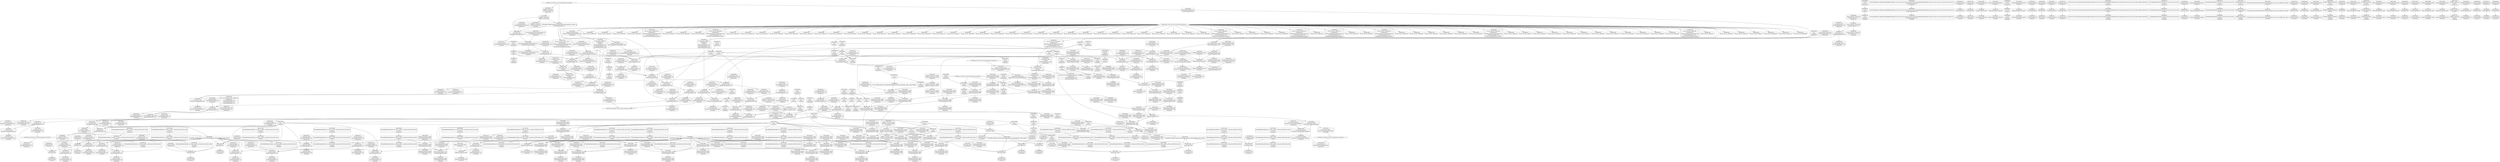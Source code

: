 digraph {
	CE0x5824db0 [shape=record,shape=Mrecord,label="{CE0x5824db0|80:_i32,_112:_i8*,_:_CRE_47,48_}"]
	CE0x5826610 [shape=record,shape=Mrecord,label="{CE0x5826610|80:_i32,_112:_i8*,_:_CRE_76,80_|*MultipleSource*|Function::selinux_ipc_permission&Arg::ipcp::|security/selinux/hooks.c,5131|Function::ipc_has_perm&Arg::ipc_perms::}"]
	CE0x50a00b0 [shape=record,shape=Mrecord,label="{CE0x50a00b0|selinux_ipc_permission:_tmp}"]
	CE0x5825440 [shape=record,shape=Mrecord,label="{CE0x5825440|80:_i32,_112:_i8*,_:_CRE_54,55_}"]
	CE0x5801cf0 [shape=record,shape=Mrecord,label="{CE0x5801cf0|80:_i32,_112:_i8*,_:_CRE_8,9_}"]
	CE0x583ec30 [shape=record,shape=Mrecord,label="{CE0x583ec30|i1_true|*Constant*}"]
	CE0x5830f40 [shape=record,shape=Mrecord,label="{CE0x5830f40|ipc_has_perm:_tmp8|security/selinux/hooks.c,5136}"]
	CE0x5825170 [shape=record,shape=Mrecord,label="{CE0x5825170|80:_i32,_112:_i8*,_:_CRE_51,52_}"]
	CE0x57f3eb0 [shape=record,shape=Mrecord,label="{CE0x57f3eb0|i64*_getelementptr_inbounds_(_2_x_i64_,_2_x_i64_*___llvm_gcov_ctr294,_i64_0,_i64_1)|*Constant*|*SummSource*}"]
	CE0x57f1030 [shape=record,shape=Mrecord,label="{CE0x57f1030|selinux_ipc_permission:_tmp21|security/selinux/hooks.c,5496}"]
	CE0x57e0200 [shape=record,shape=Mrecord,label="{CE0x57e0200|current_sid:_tobool|security/selinux/hooks.c,218|*SummSink*}"]
	CE0x57ec070 [shape=record,shape=Mrecord,label="{CE0x57ec070|selinux_ipc_permission:_or|security/selinux/hooks.c,5489|*SummSource*}"]
	CE0x583f690 [shape=record,shape=Mrecord,label="{CE0x583f690|GLOBAL:_current_sid.__warned|Global_var:current_sid.__warned}"]
	CE0x582cac0 [shape=record,shape=Mrecord,label="{CE0x582cac0|i8_4|*Constant*|*SummSource*}"]
	CE0x5836df0 [shape=record,shape=Mrecord,label="{CE0x5836df0|get_current:_tmp2|*SummSource*}"]
	CE0x581f7a0 [shape=record,shape=Mrecord,label="{CE0x581f7a0|current_sid:_tmp23|security/selinux/hooks.c,218}"]
	CE0x57e8e00 [shape=record,shape=Mrecord,label="{CE0x57e8e00|ipc_has_perm:_ad|security/selinux/hooks.c, 5128|*SummSink*}"]
	CE0x57d83a0 [shape=record,shape=Mrecord,label="{CE0x57d83a0|selinux_ipc_permission:_tmp13|security/selinux/hooks.c,5491|*SummSource*}"]
	CE0x57f45a0 [shape=record,shape=Mrecord,label="{CE0x57f45a0|i32_146|*Constant*|*SummSource*}"]
	CE0x5837190 [shape=record,shape=Mrecord,label="{CE0x5837190|i64*_getelementptr_inbounds_(_2_x_i64_,_2_x_i64_*___llvm_gcov_ctr98,_i64_0,_i64_0)|*Constant*}"]
	CE0x5825530 [shape=record,shape=Mrecord,label="{CE0x5825530|80:_i32,_112:_i8*,_:_CRE_55,56_}"]
	CE0x57e5e70 [shape=record,shape=Mrecord,label="{CE0x57e5e70|ipc_has_perm:_type|security/selinux/hooks.c,5133|*SummSource*}"]
	CE0x5824ae0 [shape=record,shape=Mrecord,label="{CE0x5824ae0|80:_i32,_112:_i8*,_:_CRE_44,45_}"]
	CE0x57d3de0 [shape=record,shape=Mrecord,label="{CE0x57d3de0|selinux_ipc_permission:_tmp8|security/selinux/hooks.c,5490}"]
	CE0x57f1e30 [shape=record,shape=Mrecord,label="{CE0x57f1e30|selinux_ipc_permission:_tmp3|security/selinux/hooks.c,5488|*SummSource*}"]
	CE0x6d69620 [shape=record,shape=Mrecord,label="{CE0x6d69620|selinux_ipc_permission:_conv2|security/selinux/hooks.c,5489}"]
	CE0x58316b0 [shape=record,shape=Mrecord,label="{CE0x58316b0|ipc_has_perm:_call2|security/selinux/hooks.c,5136|*SummSink*}"]
	CE0x5800740 [shape=record,shape=Mrecord,label="{CE0x5800740|i8_1|*Constant*|*SummSource*}"]
	CE0x5828a20 [shape=record,shape=Mrecord,label="{CE0x5828a20|ipc_has_perm:_tmp5|security/selinux/hooks.c,5131|*SummSink*}"]
	CE0x5803db0 [shape=record,shape=Mrecord,label="{CE0x5803db0|80:_i32,_112:_i8*,_:_CRE_0,1_}"]
	CE0x5800c40 [shape=record,shape=Mrecord,label="{CE0x5800c40|_call_void_lockdep_rcu_suspicious(i8*_getelementptr_inbounds_(_25_x_i8_,_25_x_i8_*_.str3,_i32_0,_i32_0),_i32_218,_i8*_getelementptr_inbounds_(_45_x_i8_,_45_x_i8_*_.str12,_i32_0,_i32_0))_#10,_!dbg_!27727|security/selinux/hooks.c,218|*SummSink*}"]
	CE0x57f4d60 [shape=record,shape=Mrecord,label="{CE0x57f4d60|selinux_ipc_permission:_tmp7|security/selinux/hooks.c,5489|*SummSource*}"]
	CE0x583b370 [shape=record,shape=Mrecord,label="{CE0x583b370|_call_void_mcount()_#3|*SummSource*}"]
	CE0x57f0b30 [shape=record,shape=Mrecord,label="{CE0x57f0b30|current_sid:_tmp9|security/selinux/hooks.c,218}"]
	CE0x581c7c0 [shape=record,shape=Mrecord,label="{CE0x581c7c0|current_sid:_tmp20|security/selinux/hooks.c,218|*SummSink*}"]
	CE0x5839240 [shape=record,shape=Mrecord,label="{CE0x5839240|current_sid:_tmp1}"]
	CE0x5841f10 [shape=record,shape=Mrecord,label="{CE0x5841f10|current_sid:_tmp11|security/selinux/hooks.c,218}"]
	CE0x58259e0 [shape=record,shape=Mrecord,label="{CE0x58259e0|80:_i32,_112:_i8*,_:_CRE_60,61_}"]
	CE0x5802560 [shape=record,shape=Mrecord,label="{CE0x5802560|80:_i32,_112:_i8*,_:_CRE_17,18_}"]
	CE0x57ce090 [shape=record,shape=Mrecord,label="{CE0x57ce090|selinux_ipc_permission:_tobool5|security/selinux/hooks.c,5490|*SummSource*}"]
	CE0x583edb0 [shape=record,shape=Mrecord,label="{CE0x583edb0|i1_true|*Constant*|*SummSource*}"]
	CE0x57f0e50 [shape=record,shape=Mrecord,label="{CE0x57f0e50|i64*_getelementptr_inbounds_(_12_x_i64_,_12_x_i64_*___llvm_gcov_ctr293,_i64_0,_i64_10)|*Constant*|*SummSink*}"]
	CE0x5835bd0 [shape=record,shape=Mrecord,label="{CE0x5835bd0|current_sid:_tmp8|security/selinux/hooks.c,218}"]
	CE0x57e1540 [shape=record,shape=Mrecord,label="{CE0x57e1540|current_sid:_entry|*SummSink*}"]
	CE0x57ebef0 [shape=record,shape=Mrecord,label="{CE0x57ebef0|selinux_ipc_permission:_tmp10|security/selinux/hooks.c,5490|*SummSink*}"]
	CE0x57d38f0 [shape=record,shape=Mrecord,label="{CE0x57d38f0|current_sid:_land.lhs.true2|*SummSink*}"]
	CE0x57d9e80 [shape=record,shape=Mrecord,label="{CE0x57d9e80|i32_292|*Constant*|*SummSource*}"]
	CE0x58337e0 [shape=record,shape=Mrecord,label="{CE0x58337e0|current_sid:_tmp4|security/selinux/hooks.c,218|*SummSink*}"]
	CE0x5832de0 [shape=record,shape=Mrecord,label="{CE0x5832de0|_ret_i32_%retval.0,_!dbg_!27728|security/selinux/avc.c,775|*SummSource*}"]
	CE0x5824bd0 [shape=record,shape=Mrecord,label="{CE0x5824bd0|80:_i32,_112:_i8*,_:_CRE_45,46_}"]
	CE0x5832500 [shape=record,shape=Mrecord,label="{CE0x5832500|avc_has_perm:_requested|Function::avc_has_perm&Arg::requested::}"]
	CE0x5842e00 [shape=record,shape=Mrecord,label="{CE0x5842e00|current_sid:_tmp11|security/selinux/hooks.c,218|*SummSink*}"]
	CE0x57e0050 [shape=record,shape=Mrecord,label="{CE0x57e0050|current_sid:_call|security/selinux/hooks.c,218|*SummSource*}"]
	CE0x57f8a50 [shape=record,shape=Mrecord,label="{CE0x57f8a50|_ret_i32_%call2,_!dbg_!27728|security/selinux/hooks.c,5136}"]
	CE0x57f09c0 [shape=record,shape=Mrecord,label="{CE0x57f09c0|i64_4|*Constant*}"]
	CE0x57d7ac0 [shape=record,shape=Mrecord,label="{CE0x57d7ac0|i32_146|*Constant*|*SummSink*}"]
	CE0x57e8550 [shape=record,shape=Mrecord,label="{CE0x57e8550|i64_8|*Constant*}"]
	CE0x57e1460 [shape=record,shape=Mrecord,label="{CE0x57e1460|current_sid:_entry|*SummSource*}"]
	CE0x5803280 [shape=record,shape=Mrecord,label="{CE0x5803280|80:_i32,_112:_i8*,_:_CRE_31,32_}"]
	CE0x5826250 [shape=record,shape=Mrecord,label="{CE0x5826250|80:_i32,_112:_i8*,_:_CRE_69,70_}"]
	CE0x57ec0e0 [shape=record,shape=Mrecord,label="{CE0x57ec0e0|selinux_ipc_permission:_av.0}"]
	CE0x57e1b50 [shape=record,shape=Mrecord,label="{CE0x57e1b50|selinux_ipc_permission:_if.then12}"]
	CE0x57f9a40 [shape=record,shape=Mrecord,label="{CE0x57f9a40|_ret_i32_%retval.0,_!dbg_!27733|security/selinux/hooks.c,5497|*SummSource*}"]
	CE0x57ec490 [shape=record,shape=Mrecord,label="{CE0x57ec490|i64*_getelementptr_inbounds_(_12_x_i64_,_12_x_i64_*___llvm_gcov_ctr293,_i64_0,_i64_3)|*Constant*|*SummSink*}"]
	CE0x5825ad0 [shape=record,shape=Mrecord,label="{CE0x5825ad0|80:_i32,_112:_i8*,_:_CRE_61,62_}"]
	CE0x5803eb0 [shape=record,shape=Mrecord,label="{CE0x5803eb0|ipc_has_perm:_security|security/selinux/hooks.c,5131}"]
	CE0x5826ce0 [shape=record,shape=Mrecord,label="{CE0x5826ce0|80:_i32,_112:_i8*,_:_CRE_92,96_|*MultipleSource*|Function::selinux_ipc_permission&Arg::ipcp::|security/selinux/hooks.c,5131|Function::ipc_has_perm&Arg::ipc_perms::}"]
	CE0x57f3070 [shape=record,shape=Mrecord,label="{CE0x57f3070|selinux_ipc_permission:_tmp19|security/selinux/hooks.c,5494}"]
	CE0x5801ed0 [shape=record,shape=Mrecord,label="{CE0x5801ed0|80:_i32,_112:_i8*,_:_CRE_10,11_}"]
	CE0x57f5aa0 [shape=record,shape=Mrecord,label="{CE0x57f5aa0|selinux_ipc_permission:_or8|security/selinux/hooks.c,5491|*SummSource*}"]
	CE0x584be20 [shape=record,shape=Mrecord,label="{CE0x584be20|i32_218|*Constant*|*SummSink*}"]
	CE0x7478990 [shape=record,shape=Mrecord,label="{CE0x7478990|selinux_ipc_permission:_if.end10|*SummSink*}"]
	CE0x57c2620 [shape=record,shape=Mrecord,label="{CE0x57c2620|i64*_getelementptr_inbounds_(_2_x_i64_,_2_x_i64_*___llvm_gcov_ctr294,_i64_0,_i64_0)|*Constant*|*SummSource*}"]
	CE0x57dab00 [shape=record,shape=Mrecord,label="{CE0x57dab00|i64*_getelementptr_inbounds_(_12_x_i64_,_12_x_i64_*___llvm_gcov_ctr293,_i64_0,_i64_6)|*Constant*}"]
	CE0x57fb080 [shape=record,shape=Mrecord,label="{CE0x57fb080|i64*_getelementptr_inbounds_(_11_x_i64_,_11_x_i64_*___llvm_gcov_ctr125,_i64_0,_i64_6)|*Constant*|*SummSource*}"]
	CE0x57f8110 [shape=record,shape=Mrecord,label="{CE0x57f8110|selinux_ipc_permission:_ipcp|Function::selinux_ipc_permission&Arg::ipcp::}"]
	CE0x5825bc0 [shape=record,shape=Mrecord,label="{CE0x5825bc0|80:_i32,_112:_i8*,_:_CRE_62,63_}"]
	CE0x5820870 [shape=record,shape=Mrecord,label="{CE0x5820870|i64*_getelementptr_inbounds_(_2_x_i64_,_2_x_i64_*___llvm_gcov_ctr98,_i64_0,_i64_0)|*Constant*|*SummSource*}"]
	CE0x5837f80 [shape=record,shape=Mrecord,label="{CE0x5837f80|_call_void_mcount()_#3|*SummSink*}"]
	CE0x5821820 [shape=record,shape=Mrecord,label="{CE0x5821820|get_current:_bb}"]
	CE0x584df10 [shape=record,shape=Mrecord,label="{CE0x584df10|current_sid:_tmp19|security/selinux/hooks.c,218|*SummSink*}"]
	CE0x57f2460 [shape=record,shape=Mrecord,label="{CE0x57f2460|selinux_ipc_permission:_tobool|security/selinux/hooks.c,5488|*SummSource*}"]
	CE0x57f1750 [shape=record,shape=Mrecord,label="{CE0x57f1750|i64_7|*Constant*|*SummSource*}"]
	CE0x5843120 [shape=record,shape=Mrecord,label="{CE0x5843120|current_sid:_tmp12|security/selinux/hooks.c,218|*SummSource*}"]
	CE0x57f0890 [shape=record,shape=Mrecord,label="{CE0x57f0890|i64_5|*Constant*}"]
	CE0x584d8b0 [shape=record,shape=Mrecord,label="{CE0x584d8b0|current_sid:_tmp19|security/selinux/hooks.c,218}"]
	CE0x57f16e0 [shape=record,shape=Mrecord,label="{CE0x57f16e0|i64*_getelementptr_inbounds_(_12_x_i64_,_12_x_i64_*___llvm_gcov_ctr293,_i64_0,_i64_9)|*Constant*|*SummSink*}"]
	CE0x57f2990 [shape=record,shape=Mrecord,label="{CE0x57f2990|selinux_ipc_permission:_tmp12|security/selinux/hooks.c,5491}"]
	CE0x5838200 [shape=record,shape=Mrecord,label="{CE0x5838200|current_sid:_tmp2}"]
	CE0x57db1f0 [shape=record,shape=Mrecord,label="{CE0x57db1f0|get_current:_tmp1|*SummSource*}"]
	CE0x57d75c0 [shape=record,shape=Mrecord,label="{CE0x57d75c0|i64*_getelementptr_inbounds_(_12_x_i64_,_12_x_i64_*___llvm_gcov_ctr293,_i64_0,_i64_0)|*Constant*|*SummSource*}"]
	CE0x57d9670 [shape=record,shape=Mrecord,label="{CE0x57d9670|i64*_getelementptr_inbounds_(_12_x_i64_,_12_x_i64_*___llvm_gcov_ctr293,_i64_0,_i64_9)|*Constant*|*SummSource*}"]
	CE0x57e7560 [shape=record,shape=Mrecord,label="{CE0x57e7560|i64_3|*Constant*|*SummSource*}"]
	CE0x583ffb0 [shape=record,shape=Mrecord,label="{CE0x583ffb0|current_sid:_tmp14|security/selinux/hooks.c,218|*SummSource*}"]
	CE0x583c4f0 [shape=record,shape=Mrecord,label="{CE0x583c4f0|current_sid:_tmp3|*SummSource*}"]
	CE0x582f800 [shape=record,shape=Mrecord,label="{CE0x582f800|ipc_has_perm:_ipc_id|security/selinux/hooks.c,5134|*SummSink*}"]
	CE0x5803190 [shape=record,shape=Mrecord,label="{CE0x5803190|80:_i32,_112:_i8*,_:_CRE_30,31_}"]
	CE0x57d7c50 [shape=record,shape=Mrecord,label="{CE0x57d7c50|selinux_ipc_permission:_and4|security/selinux/hooks.c,5490}"]
	"CONST[source:0(mediator),value:2(dynamic)][purpose:{object}]"
	CE0x58205c0 [shape=record,shape=Mrecord,label="{CE0x58205c0|current_sid:_sid|security/selinux/hooks.c,220|*SummSource*}"]
	CE0x6d696e0 [shape=record,shape=Mrecord,label="{CE0x6d696e0|selinux_ipc_permission:_conv2|security/selinux/hooks.c,5489|*SummSource*}"]
	CE0x581dc30 [shape=record,shape=Mrecord,label="{CE0x581dc30|i32_78|*Constant*|*SummSink*}"]
	CE0x583fe30 [shape=record,shape=Mrecord,label="{CE0x583fe30|current_sid:_tmp14|security/selinux/hooks.c,218}"]
	CE0x5801de0 [shape=record,shape=Mrecord,label="{CE0x5801de0|80:_i32,_112:_i8*,_:_CRE_9,10_}"]
	CE0x57fd110 [shape=record,shape=Mrecord,label="{CE0x57fd110|selinux_ipc_permission:_or|security/selinux/hooks.c,5489}"]
	CE0x57f2e00 [shape=record,shape=Mrecord,label="{CE0x57f2e00|selinux_ipc_permission:_tmp19|security/selinux/hooks.c,5494|*SummSink*}"]
	CE0x58311a0 [shape=record,shape=Mrecord,label="{CE0x58311a0|ipc_has_perm:_tmp8|security/selinux/hooks.c,5136|*SummSink*}"]
	CE0x5825e90 [shape=record,shape=Mrecord,label="{CE0x5825e90|80:_i32,_112:_i8*,_:_CRE_65,66_}"]
	CE0x57f2040 [shape=record,shape=Mrecord,label="{CE0x57f2040|selinux_ipc_permission:_tmp2|security/selinux/hooks.c,5488}"]
	CE0x58204d0 [shape=record,shape=Mrecord,label="{CE0x58204d0|current_sid:_sid|security/selinux/hooks.c,220}"]
	CE0x57c3850 [shape=record,shape=Mrecord,label="{CE0x57c3850|_call_void_mcount()_#3}"]
	CE0x57ff860 [shape=record,shape=Mrecord,label="{CE0x57ff860|avc_has_perm:_ssid|Function::avc_has_perm&Arg::ssid::|*SummSink*}"]
	CE0x6d69990 [shape=record,shape=Mrecord,label="{CE0x6d69990|selinux_ipc_permission:_and4|security/selinux/hooks.c,5490|*SummSink*}"]
	CE0x57f8ca0 [shape=record,shape=Mrecord,label="{CE0x57f8ca0|ipc_has_perm:_perms|Function::ipc_has_perm&Arg::perms::|*SummSink*}"]
	CE0x57e8b70 [shape=record,shape=Mrecord,label="{CE0x57e8b70|i32_1|*Constant*|*SummSink*}"]
	CE0x57fab10 [shape=record,shape=Mrecord,label="{CE0x57fab10|_call_void_mcount()_#3|*SummSource*}"]
	CE0x5841030 [shape=record,shape=Mrecord,label="{CE0x5841030|current_sid:_tmp10|security/selinux/hooks.c,218|*SummSink*}"]
	CE0x581e6c0 [shape=record,shape=Mrecord,label="{CE0x581e6c0|current_sid:_tmp21|security/selinux/hooks.c,218|*SummSink*}"]
	CE0x583d700 [shape=record,shape=Mrecord,label="{CE0x583d700|i1_true|*Constant*|*SummSink*}"]
	CE0x581f300 [shape=record,shape=Mrecord,label="{CE0x581f300|current_sid:_tmp22|security/selinux/hooks.c,218}"]
	CE0x57ce990 [shape=record,shape=Mrecord,label="{CE0x57ce990|selinux_ipc_permission:_tmp6|security/selinux/hooks.c,5489|*SummSink*}"]
	CE0x57f7e00 [shape=record,shape=Mrecord,label="{CE0x57f7e00|ipc_has_perm:_entry|*SummSource*}"]
	CE0x5831880 [shape=record,shape=Mrecord,label="{CE0x5831880|i32_(i32,_i32,_i16,_i32,_%struct.common_audit_data*)*_bitcast_(i32_(i32,_i32,_i16,_i32,_%struct.common_audit_data.495*)*_avc_has_perm_to_i32_(i32,_i32,_i16,_i32,_%struct.common_audit_data*)*)|*Constant*}"]
	CE0x57f8840 [shape=record,shape=Mrecord,label="{CE0x57f8840|ipc_has_perm:_ipc_perms|Function::ipc_has_perm&Arg::ipc_perms::|*SummSource*}"]
	CE0x582eec0 [shape=record,shape=Mrecord,label="{CE0x582eec0|ipc_has_perm:_u|security/selinux/hooks.c,5134}"]
	CE0x57f8500 [shape=record,shape=Mrecord,label="{CE0x57f8500|ipc_has_perm:_perms|Function::ipc_has_perm&Arg::perms::}"]
	CE0x57cdd10 [shape=record,shape=Mrecord,label="{CE0x57cdd10|i32_1|*Constant*|*SummSource*}"]
	CE0x57c2f10 [shape=record,shape=Mrecord,label="{CE0x57c2f10|i64*_getelementptr_inbounds_(_2_x_i64_,_2_x_i64_*___llvm_gcov_ctr294,_i64_0,_i64_1)|*Constant*|*SummSink*}"]
	CE0x5833710 [shape=record,shape=Mrecord,label="{CE0x5833710|GLOBAL:___llvm_gcov_ctr125|Global_var:__llvm_gcov_ctr125}"]
	CE0x583ac80 [shape=record,shape=Mrecord,label="{CE0x583ac80|current_sid:_tmp13|security/selinux/hooks.c,218|*SummSource*}"]
	CE0x584c4e0 [shape=record,shape=Mrecord,label="{CE0x584c4e0|i8*_getelementptr_inbounds_(_45_x_i8_,_45_x_i8_*_.str12,_i32_0,_i32_0)|*Constant*|*SummSink*}"]
	CE0x581e5c0 [shape=record,shape=Mrecord,label="{CE0x581e5c0|current_sid:_tmp21|security/selinux/hooks.c,218|*SummSource*}"]
	CE0x57eefb0 [shape=record,shape=Mrecord,label="{CE0x57eefb0|i32_0|*Constant*}"]
	CE0x581ed00 [shape=record,shape=Mrecord,label="{CE0x581ed00|current_sid:_security|security/selinux/hooks.c,218}"]
	CE0x57e81f0 [shape=record,shape=Mrecord,label="{CE0x57e81f0|selinux_ipc_permission:_tmp1|*SummSource*}"]
	CE0x57d65c0 [shape=record,shape=Mrecord,label="{CE0x57d65c0|selinux_ipc_permission:_tmp4|security/selinux/hooks.c,5488|*SummSink*}"]
	CE0x57d31c0 [shape=record,shape=Mrecord,label="{CE0x57d31c0|selinux_ipc_permission:_tobool5|security/selinux/hooks.c,5490|*SummSink*}"]
	CE0x57f7f60 [shape=record,shape=Mrecord,label="{CE0x57f7f60|ipc_has_perm:_entry|*SummSink*}"]
	CE0x57d3c90 [shape=record,shape=Mrecord,label="{CE0x57d3c90|i64_4|*Constant*|*SummSource*}"]
	CE0x57cd5e0 [shape=record,shape=Mrecord,label="{CE0x57cd5e0|selinux_ipc_permission:_tmp6|security/selinux/hooks.c,5489}"]
	CE0x57d1280 [shape=record,shape=Mrecord,label="{CE0x57d1280|current_sid:_tmp|*SummSink*}"]
	CE0x58212f0 [shape=record,shape=Mrecord,label="{CE0x58212f0|current_sid:_tmp24|security/selinux/hooks.c,220}"]
	CE0x57f37d0 [shape=record,shape=Mrecord,label="{CE0x57f37d0|current_sid:_tobool|security/selinux/hooks.c,218|*SummSource*}"]
	CE0x57c3ac0 [shape=record,shape=Mrecord,label="{CE0x57c3ac0|GLOBAL:___llvm_gcov_ctr293|Global_var:__llvm_gcov_ctr293}"]
	CE0x57dac30 [shape=record,shape=Mrecord,label="{CE0x57dac30|i64*_getelementptr_inbounds_(_12_x_i64_,_12_x_i64_*___llvm_gcov_ctr293,_i64_0,_i64_6)|*Constant*|*SummSource*}"]
	CE0x5830730 [shape=record,shape=Mrecord,label="{CE0x5830730|ipc_has_perm:_tmp7|security/selinux/hooks.c,5136|*SummSource*}"]
	CE0x5826340 [shape=record,shape=Mrecord,label="{CE0x5826340|80:_i32,_112:_i8*,_:_CRE_70,71_}"]
	CE0x583ddc0 [shape=record,shape=Mrecord,label="{CE0x583ddc0|current_sid:_do.end|*SummSource*}"]
	CE0x5843f30 [shape=record,shape=Mrecord,label="{CE0x5843f30|current_sid:_tobool1|security/selinux/hooks.c,218|*SummSource*}"]
	CE0x5826160 [shape=record,shape=Mrecord,label="{CE0x5826160|80:_i32,_112:_i8*,_:_CRE_68,69_}"]
	CE0x57f9910 [shape=record,shape=Mrecord,label="{CE0x57f9910|_ret_i32_%retval.0,_!dbg_!27733|security/selinux/hooks.c,5497}"]
	CE0x57f3670 [shape=record,shape=Mrecord,label="{CE0x57f3670|ipc_has_perm:_call|security/selinux/hooks.c,5129}"]
	CE0x582fc90 [shape=record,shape=Mrecord,label="{CE0x582fc90|ipc_has_perm:_sid1|security/selinux/hooks.c,5136|*SummSource*}"]
	CE0x5830d70 [shape=record,shape=Mrecord,label="{CE0x5830d70|ipc_has_perm:_sclass|security/selinux/hooks.c,5136|*SummSink*}"]
	CE0x57c20d0 [shape=record,shape=Mrecord,label="{CE0x57c20d0|i64*_getelementptr_inbounds_(_11_x_i64_,_11_x_i64_*___llvm_gcov_ctr125,_i64_0,_i64_1)|*Constant*}"]
	CE0x57db0b0 [shape=record,shape=Mrecord,label="{CE0x57db0b0|selinux_ipc_permission:_if.end13|*SummSource*}"]
	CE0x57fc4f0 [shape=record,shape=Mrecord,label="{CE0x57fc4f0|i64*_getelementptr_inbounds_(_12_x_i64_,_12_x_i64_*___llvm_gcov_ctr293,_i64_0,_i64_11)|*Constant*|*SummSink*}"]
	CE0x57f8ac0 [shape=record,shape=Mrecord,label="{CE0x57f8ac0|ipc_has_perm:_perms|Function::ipc_has_perm&Arg::perms::|*SummSource*}"]
	CE0x581ddc0 [shape=record,shape=Mrecord,label="{CE0x581ddc0|current_sid:_cred|security/selinux/hooks.c,218}"]
	CE0x584b660 [shape=record,shape=Mrecord,label="{CE0x584b660|i8*_getelementptr_inbounds_(_25_x_i8_,_25_x_i8_*_.str3,_i32_0,_i32_0)|*Constant*}"]
	CE0x57f81b0 [shape=record,shape=Mrecord,label="{CE0x57f81b0|selinux_ipc_permission:_ipcp|Function::selinux_ipc_permission&Arg::ipcp::|*SummSource*}"]
	CE0x57fbd50 [shape=record,shape=Mrecord,label="{CE0x57fbd50|selinux_ipc_permission:_retval.0|*SummSink*}"]
	CE0x582f6d0 [shape=record,shape=Mrecord,label="{CE0x582f6d0|ipc_has_perm:_ipc_id|security/selinux/hooks.c,5134|*SummSource*}"]
	CE0x5837ec0 [shape=record,shape=Mrecord,label="{CE0x5837ec0|_call_void_mcount()_#3|*SummSource*}"]
	CE0x57dce30 [shape=record,shape=Mrecord,label="{CE0x57dce30|GLOBAL:_ipc_has_perm|*Constant*|*SummSink*}"]
	CE0x5843e40 [shape=record,shape=Mrecord,label="{CE0x5843e40|current_sid:_tobool1|security/selinux/hooks.c,218}"]
	CE0x57ebc00 [shape=record,shape=Mrecord,label="{CE0x57ebc00|selinux_ipc_permission:_tmp10|security/selinux/hooks.c,5490}"]
	CE0x57e8260 [shape=record,shape=Mrecord,label="{CE0x57e8260|selinux_ipc_permission:_tmp1}"]
	CE0x5800390 [shape=record,shape=Mrecord,label="{CE0x5800390|current_sid:_tmp16|security/selinux/hooks.c,218|*SummSink*}"]
	CE0x57f5a30 [shape=record,shape=Mrecord,label="{CE0x57f5a30|selinux_ipc_permission:_or8|security/selinux/hooks.c,5491}"]
	CE0x5832aa0 [shape=record,shape=Mrecord,label="{CE0x5832aa0|avc_has_perm:_auditdata|Function::avc_has_perm&Arg::auditdata::|*SummSource*}"]
	CE0x57e6300 [shape=record,shape=Mrecord,label="{CE0x57e6300|selinux_ipc_permission:_tmp16|security/selinux/hooks.c,5493}"]
	CE0x5844fc0 [shape=record,shape=Mrecord,label="{CE0x5844fc0|%struct.task_struct*_(%struct.task_struct**)*_asm_movq_%gs:$_1:P_,$0_,_r,im,_dirflag_,_fpsr_,_flags_|*SummSink*}"]
	CE0x58030a0 [shape=record,shape=Mrecord,label="{CE0x58030a0|80:_i32,_112:_i8*,_:_CRE_29,30_}"]
	CE0x582d880 [shape=record,shape=Mrecord,label="{CE0x582d880|i32_(i32,_i32,_i16,_i32,_%struct.common_audit_data*)*_bitcast_(i32_(i32,_i32,_i16,_i32,_%struct.common_audit_data.495*)*_avc_has_perm_to_i32_(i32,_i32,_i16,_i32,_%struct.common_audit_data*)*)|*Constant*|*SummSink*}"]
	CE0x58457e0 [shape=record,shape=Mrecord,label="{CE0x58457e0|current_sid:_tmp15|security/selinux/hooks.c,218|*SummSource*}"]
	CE0x5802470 [shape=record,shape=Mrecord,label="{CE0x5802470|80:_i32,_112:_i8*,_:_CRE_16,17_}"]
	CE0x57d10f0 [shape=record,shape=Mrecord,label="{CE0x57d10f0|ipc_has_perm:_tmp2|*SummSource*}"]
	CE0x5837bd0 [shape=record,shape=Mrecord,label="{CE0x5837bd0|current_sid:_do.body}"]
	CE0x5803550 [shape=record,shape=Mrecord,label="{CE0x5803550|80:_i32,_112:_i8*,_:_CRE_34,35_}"]
	CE0x58270a0 [shape=record,shape=Mrecord,label="{CE0x58270a0|80:_i32,_112:_i8*,_:_CRE_104,112_|*MultipleSource*|Function::selinux_ipc_permission&Arg::ipcp::|security/selinux/hooks.c,5131|Function::ipc_has_perm&Arg::ipc_perms::}"]
	CE0x57e2680 [shape=record,shape=Mrecord,label="{CE0x57e2680|selinux_ipc_permission:_conv7|security/selinux/hooks.c,5491|*SummSource*}"]
	CE0x583fc60 [shape=record,shape=Mrecord,label="{CE0x583fc60|i64*_getelementptr_inbounds_(_11_x_i64_,_11_x_i64_*___llvm_gcov_ctr125,_i64_0,_i64_8)|*Constant*|*SummSink*}"]
	CE0x57dd470 [shape=record,shape=Mrecord,label="{CE0x57dd470|selinux_ipc_permission:_tmp13|security/selinux/hooks.c,5491|*SummSink*}"]
	CE0x5830150 [shape=record,shape=Mrecord,label="{CE0x5830150|avc_has_perm:_entry}"]
	CE0x57ff4b0 [shape=record,shape=Mrecord,label="{CE0x57ff4b0|avc_has_perm:_tsid|Function::avc_has_perm&Arg::tsid::}"]
	CE0x57da6a0 [shape=record,shape=Mrecord,label="{CE0x57da6a0|selinux_ipc_permission:_av.1|*SummSink*}"]
	CE0x57f82c0 [shape=record,shape=Mrecord,label="{CE0x57f82c0|selinux_ipc_permission:_ipcp|Function::selinux_ipc_permission&Arg::ipcp::|*SummSink*}"]
	CE0x57ff700 [shape=record,shape=Mrecord,label="{CE0x57ff700|avc_has_perm:_ssid|Function::avc_has_perm&Arg::ssid::}"]
	CE0x583ac10 [shape=record,shape=Mrecord,label="{CE0x583ac10|current_sid:_tmp13|security/selinux/hooks.c,218}"]
	CE0x5801c00 [shape=record,shape=Mrecord,label="{CE0x5801c00|80:_i32,_112:_i8*,_:_CRE_7,8_}"]
	CE0x57ea4a0 [shape=record,shape=Mrecord,label="{CE0x57ea4a0|selinux_ipc_permission:_bb|*SummSource*}"]
	CE0x57ea020 [shape=record,shape=Mrecord,label="{CE0x57ea020|i64_5|*Constant*|*SummSource*}"]
	CE0x582d1f0 [shape=record,shape=Mrecord,label="{CE0x582d1f0|ipc_has_perm:_key|security/selinux/hooks.c,5134|*SummSource*}"]
	CE0x57d9030 [shape=record,shape=Mrecord,label="{CE0x57d9030|selinux_ipc_permission:_cmp|security/selinux/hooks.c,5493|*SummSource*}"]
	CE0x5803d40 [shape=record,shape=Mrecord,label="{CE0x5803d40|ipc_has_perm:_security|security/selinux/hooks.c,5131|*SummSink*}"]
	CE0x584b720 [shape=record,shape=Mrecord,label="{CE0x584b720|i8*_getelementptr_inbounds_(_25_x_i8_,_25_x_i8_*_.str3,_i32_0,_i32_0)|*Constant*|*SummSource*}"]
	CE0x509ffd0 [shape=record,shape=Mrecord,label="{CE0x509ffd0|COLLAPSED:_GCMRE___llvm_gcov_ctr293_internal_global_12_x_i64_zeroinitializer:_elem_0:default:}"]
	CE0x57f1f60 [shape=record,shape=Mrecord,label="{CE0x57f1f60|selinux_ipc_permission:_tmp3|security/selinux/hooks.c,5488|*SummSink*}"]
	CE0x57f1380 [shape=record,shape=Mrecord,label="{CE0x57f1380|selinux_ipc_permission:_tmp20|security/selinux/hooks.c,5496|*SummSink*}"]
	CE0x57ee150 [shape=record,shape=Mrecord,label="{CE0x57ee150|selinux_ipc_permission:_tmp9|security/selinux/hooks.c,5490}"]
	CE0x57f2bf0 [shape=record,shape=Mrecord,label="{CE0x57f2bf0|selinux_ipc_permission:_tmp18|security/selinux/hooks.c,5494|*SummSink*}"]
	CE0x57f4440 [shape=record,shape=Mrecord,label="{CE0x57f4440|i32_146|*Constant*}"]
	CE0x57cd6e0 [shape=record,shape=Mrecord,label="{CE0x57cd6e0|selinux_ipc_permission:_tmp6|security/selinux/hooks.c,5489|*SummSource*}"]
	CE0x5832fc0 [shape=record,shape=Mrecord,label="{CE0x5832fc0|_ret_i32_%retval.0,_!dbg_!27728|security/selinux/avc.c,775|*SummSink*}"]
	CE0x581df30 [shape=record,shape=Mrecord,label="{CE0x581df30|current_sid:_cred|security/selinux/hooks.c,218|*SummSource*}"]
	"CONST[source:2(external),value:2(dynamic)][purpose:{subject}]"
	CE0x5840d80 [shape=record,shape=Mrecord,label="{CE0x5840d80|current_sid:_tmp10|security/selinux/hooks.c,218}"]
	CE0x57e8d20 [shape=record,shape=Mrecord,label="{CE0x57e8d20|ipc_has_perm:_ad|security/selinux/hooks.c, 5128}"]
	CE0x5803cd0 [shape=record,shape=Mrecord,label="{CE0x5803cd0|i32_10|*Constant*|*SummSource*}"]
	CE0x57f1150 [shape=record,shape=Mrecord,label="{CE0x57f1150|selinux_ipc_permission:_tmp21|security/selinux/hooks.c,5496|*SummSink*}"]
	CE0x57fdd30 [shape=record,shape=Mrecord,label="{CE0x57fdd30|i64*_getelementptr_inbounds_(_2_x_i64_,_2_x_i64_*___llvm_gcov_ctr98,_i64_0,_i64_1)|*Constant*}"]
	CE0x5802740 [shape=record,shape=Mrecord,label="{CE0x5802740|80:_i32,_112:_i8*,_:_CRE_19,20_}"]
	CE0x584b280 [shape=record,shape=Mrecord,label="{CE0x584b280|GLOBAL:_lockdep_rcu_suspicious|*Constant*}"]
	CE0x5830910 [shape=record,shape=Mrecord,label="{CE0x5830910|ipc_has_perm:_tmp7|security/selinux/hooks.c,5136|*SummSink*}"]
	CE0x57ea510 [shape=record,shape=Mrecord,label="{CE0x57ea510|selinux_ipc_permission:_bb|*SummSink*}"]
	CE0x57f18f0 [shape=record,shape=Mrecord,label="{CE0x57f18f0|selinux_ipc_permission:_tmp14|security/selinux/hooks.c,5493}"]
	CE0x57e6a40 [shape=record,shape=Mrecord,label="{CE0x57e6a40|ipc_has_perm:_tmp3}"]
	CE0x5842890 [shape=record,shape=Mrecord,label="{CE0x5842890|COLLAPSED:_GCMRE___llvm_gcov_ctr125_internal_global_11_x_i64_zeroinitializer:_elem_0:default:}"]
	CE0x57e8100 [shape=record,shape=Mrecord,label="{CE0x57e8100|selinux_ipc_permission:_tmp|*SummSink*}"]
	CE0x57f7d30 [shape=record,shape=Mrecord,label="{CE0x57f7d30|ipc_has_perm:_entry}"]
	CE0x5832070 [shape=record,shape=Mrecord,label="{CE0x5832070|avc_has_perm:_tclass|Function::avc_has_perm&Arg::tclass::|*SummSource*}"]
	CE0x5827aa0 [shape=record,shape=Mrecord,label="{CE0x5827aa0|ipc_has_perm:_type|security/selinux/hooks.c,5133}"]
	CE0x57dba80 [shape=record,shape=Mrecord,label="{CE0x57dba80|i64_1|*Constant*}"]
	CE0x6b88a90 [shape=record,shape=Mrecord,label="{CE0x6b88a90|selinux_ipc_permission:_conv|security/selinux/hooks.c,5488}"]
	CE0x584b4d0 [shape=record,shape=Mrecord,label="{CE0x584b4d0|GLOBAL:_lockdep_rcu_suspicious|*Constant*|*SummSource*}"]
	CE0x5837df0 [shape=record,shape=Mrecord,label="{CE0x5837df0|_call_void_mcount()_#3}"]
	CE0x581dfa0 [shape=record,shape=Mrecord,label="{CE0x581dfa0|current_sid:_cred|security/selinux/hooks.c,218|*SummSink*}"]
	CE0x5831b00 [shape=record,shape=Mrecord,label="{CE0x5831b00|avc_has_perm:_requested|Function::avc_has_perm&Arg::requested::|*SummSink*}"]
	CE0x57e6810 [shape=record,shape=Mrecord,label="{CE0x57e6810|selinux_ipc_permission:_tmp17|security/selinux/hooks.c,5493}"]
	CE0x57f8660 [shape=record,shape=Mrecord,label="{CE0x57f8660|ipc_has_perm:_ipc_perms|Function::ipc_has_perm&Arg::ipc_perms::}"]
	CE0x5800b60 [shape=record,shape=Mrecord,label="{CE0x5800b60|_call_void_lockdep_rcu_suspicious(i8*_getelementptr_inbounds_(_25_x_i8_,_25_x_i8_*_.str3,_i32_0,_i32_0),_i32_218,_i8*_getelementptr_inbounds_(_45_x_i8_,_45_x_i8_*_.str12,_i32_0,_i32_0))_#10,_!dbg_!27727|security/selinux/hooks.c,218}"]
	"CONST[source:0(mediator),value:2(dynamic)][purpose:{subject}]"
	CE0x583c450 [shape=record,shape=Mrecord,label="{CE0x583c450|current_sid:_tmp3}"]
	CE0x57d94e0 [shape=record,shape=Mrecord,label="{CE0x57d94e0|selinux_ipc_permission:_if.end13|*SummSink*}"]
	CE0x583acf0 [shape=record,shape=Mrecord,label="{CE0x583acf0|current_sid:_tmp13|security/selinux/hooks.c,218|*SummSink*}"]
	CE0x57f56b0 [shape=record,shape=Mrecord,label="{CE0x57f56b0|i64_256|*Constant*|*SummSource*}"]
	CE0x57cdc70 [shape=record,shape=Mrecord,label="{CE0x57cdc70|i32_1|*Constant*}"]
	CE0x57d2270 [shape=record,shape=Mrecord,label="{CE0x57d2270|get_current:_tmp3}"]
	CE0x5839540 [shape=record,shape=Mrecord,label="{CE0x5839540|current_sid:_tmp1|*SummSink*}"]
	CE0x57d23d0 [shape=record,shape=Mrecord,label="{CE0x57d23d0|get_current:_tmp3|*SummSink*}"]
	CE0x581edc0 [shape=record,shape=Mrecord,label="{CE0x581edc0|current_sid:_security|security/selinux/hooks.c,218|*SummSource*}"]
	CE0x57ca0c0 [shape=record,shape=Mrecord,label="{CE0x57ca0c0|i64*_getelementptr_inbounds_(_12_x_i64_,_12_x_i64_*___llvm_gcov_ctr293,_i64_0,_i64_9)|*Constant*}"]
	CE0x57ee2c0 [shape=record,shape=Mrecord,label="{CE0x57ee2c0|i64_0|*Constant*|*SummSink*}"]
	CE0x57d3c20 [shape=record,shape=Mrecord,label="{CE0x57d3c20|i64*_getelementptr_inbounds_(_12_x_i64_,_12_x_i64_*___llvm_gcov_ctr293,_i64_0,_i64_6)|*Constant*|*SummSink*}"]
	CE0x57ddbd0 [shape=record,shape=Mrecord,label="{CE0x57ddbd0|selinux_ipc_permission:_or8|security/selinux/hooks.c,5491|*SummSink*}"]
	CE0x5825cb0 [shape=record,shape=Mrecord,label="{CE0x5825cb0|80:_i32,_112:_i8*,_:_CRE_63,64_}"]
	CE0x57e7310 [shape=record,shape=Mrecord,label="{CE0x57e7310|selinux_ipc_permission:_tmp5|security/selinux/hooks.c,5488}"]
	CE0x582d760 [shape=record,shape=Mrecord,label="{CE0x582d760|ipc_has_perm:_tmp6|*LoadInst*|security/selinux/hooks.c,5134|*SummSink*}"]
	CE0x57e76e0 [shape=record,shape=Mrecord,label="{CE0x57e76e0|current_sid:_tmp4|security/selinux/hooks.c,218}"]
	CE0x57e87d0 [shape=record,shape=Mrecord,label="{CE0x57e87d0|i64_8|*Constant*|*SummSink*}"]
	CE0x6b889c0 [shape=record,shape=Mrecord,label="{CE0x6b889c0|selinux_ipc_permission:_flag|Function::selinux_ipc_permission&Arg::flag::|*SummSink*}"]
	CE0x57eaff0 [shape=record,shape=Mrecord,label="{CE0x57eaff0|selinux_ipc_permission:_tmp4|security/selinux/hooks.c,5488|*SummSource*}"]
	CE0x5831da0 [shape=record,shape=Mrecord,label="{CE0x5831da0|avc_has_perm:_tsid|Function::avc_has_perm&Arg::tsid::|*SummSink*}"]
	CE0x57dcfe0 [shape=record,shape=Mrecord,label="{CE0x57dcfe0|selinux_ipc_permission:_and|security/selinux/hooks.c,5488|*SummSource*}"]
	CE0x57da4a0 [shape=record,shape=Mrecord,label="{CE0x57da4a0|selinux_ipc_permission:_av.1|*SummSource*}"]
	CE0x57e9810 [shape=record,shape=Mrecord,label="{CE0x57e9810|selinux_ipc_permission:_tmp15|security/selinux/hooks.c,5493|*SummSink*}"]
	CE0x5844e80 [shape=record,shape=Mrecord,label="{CE0x5844e80|current_sid:_do.end}"]
	CE0x5831c30 [shape=record,shape=Mrecord,label="{CE0x5831c30|avc_has_perm:_tsid|Function::avc_has_perm&Arg::tsid::|*SummSource*}"]
	CE0x5826bb0 [shape=record,shape=Mrecord,label="{CE0x5826bb0|80:_i32,_112:_i8*,_:_CRE_88,92_|*MultipleSource*|Function::selinux_ipc_permission&Arg::ipcp::|security/selinux/hooks.c,5131|Function::ipc_has_perm&Arg::ipc_perms::}"]
	CE0x5825710 [shape=record,shape=Mrecord,label="{CE0x5825710|80:_i32,_112:_i8*,_:_CRE_57,58_}"]
	CE0x584d240 [shape=record,shape=Mrecord,label="{CE0x584d240|current_sid:_tmp19|security/selinux/hooks.c,218|*SummSource*}"]
	CE0x5802ec0 [shape=record,shape=Mrecord,label="{CE0x5802ec0|80:_i32,_112:_i8*,_:_CRE_27,28_}"]
	CE0x5801690 [shape=record,shape=Mrecord,label="{CE0x5801690|80:_i32,_112:_i8*,_:_CRE_2,3_}"]
	CE0x57d1080 [shape=record,shape=Mrecord,label="{CE0x57d1080|ipc_has_perm:_tmp2}"]
	CE0x584dba0 [shape=record,shape=Mrecord,label="{CE0x584dba0|i64*_getelementptr_inbounds_(_11_x_i64_,_11_x_i64_*___llvm_gcov_ctr125,_i64_0,_i64_10)|*Constant*}"]
	CE0x57f22a0 [shape=record,shape=Mrecord,label="{CE0x57f22a0|selinux_ipc_permission:_tmp3|security/selinux/hooks.c,5488}"]
	CE0x581e310 [shape=record,shape=Mrecord,label="{CE0x581e310|COLLAPSED:_GCMRE_current_task_external_global_%struct.task_struct*:_elem_0::|security/selinux/hooks.c,218}"]
	CE0x57fddd0 [shape=record,shape=Mrecord,label="{CE0x57fddd0|get_current:_tmp4|./arch/x86/include/asm/current.h,14|*SummSource*}"]
	CE0x57f24d0 [shape=record,shape=Mrecord,label="{CE0x57f24d0|i64_2|*Constant*}"]
	CE0x584c370 [shape=record,shape=Mrecord,label="{CE0x584c370|i8*_getelementptr_inbounds_(_45_x_i8_,_45_x_i8_*_.str12,_i32_0,_i32_0)|*Constant*}"]
	CE0x5844060 [shape=record,shape=Mrecord,label="{CE0x5844060|current_sid:_tobool1|security/selinux/hooks.c,218|*SummSink*}"]
	CE0x582d640 [shape=record,shape=Mrecord,label="{CE0x582d640|ipc_has_perm:_tmp6|*LoadInst*|security/selinux/hooks.c,5134|*SummSource*}"]
	CE0x57f92b0 [shape=record,shape=Mrecord,label="{CE0x57f92b0|_ret_i32_%call2,_!dbg_!27728|security/selinux/hooks.c,5136|*SummSink*}"]
	CE0x584ddf0 [shape=record,shape=Mrecord,label="{CE0x584ddf0|i64*_getelementptr_inbounds_(_11_x_i64_,_11_x_i64_*___llvm_gcov_ctr125,_i64_0,_i64_10)|*Constant*|*SummSource*}"]
	CE0x582f570 [shape=record,shape=Mrecord,label="{CE0x582f570|ipc_has_perm:_ipc_id|security/selinux/hooks.c,5134}"]
	CE0x5800bd0 [shape=record,shape=Mrecord,label="{CE0x5800bd0|_call_void_lockdep_rcu_suspicious(i8*_getelementptr_inbounds_(_25_x_i8_,_25_x_i8_*_.str3,_i32_0,_i32_0),_i32_218,_i8*_getelementptr_inbounds_(_45_x_i8_,_45_x_i8_*_.str12,_i32_0,_i32_0))_#10,_!dbg_!27727|security/selinux/hooks.c,218|*SummSource*}"]
	CE0x5833510 [shape=record,shape=Mrecord,label="{CE0x5833510|i64*_getelementptr_inbounds_(_11_x_i64_,_11_x_i64_*___llvm_gcov_ctr125,_i64_0,_i64_0)|*Constant*|*SummSink*}"]
	CE0x583a7b0 [shape=record,shape=Mrecord,label="{CE0x583a7b0|current_sid:_bb|*SummSource*}"]
	CE0x57e84e0 [shape=record,shape=Mrecord,label="{CE0x57e84e0|i64_7|*Constant*}"]
	CE0x5824900 [shape=record,shape=Mrecord,label="{CE0x5824900|80:_i32,_112:_i8*,_:_CRE_42,43_}"]
	CE0x57f32f0 [shape=record,shape=Mrecord,label="{CE0x57f32f0|%struct.task_struct*_(%struct.task_struct**)*_asm_movq_%gs:$_1:P_,$0_,_r,im,_dirflag_,_fpsr_,_flags_}"]
	CE0x57ed1a0 [shape=record,shape=Mrecord,label="{CE0x57ed1a0|selinux_ipc_permission:_conv1|security/selinux/hooks.c,5489|*SummSink*}"]
	CE0x57d3440 [shape=record,shape=Mrecord,label="{CE0x57d3440|i64_5|*Constant*}"]
	CE0x57c24e0 [shape=record,shape=Mrecord,label="{CE0x57c24e0|i64*_getelementptr_inbounds_(_2_x_i64_,_2_x_i64_*___llvm_gcov_ctr294,_i64_0,_i64_0)|*Constant*|*SummSink*}"]
	CE0x5831410 [shape=record,shape=Mrecord,label="{CE0x5831410|ipc_has_perm:_call2|security/selinux/hooks.c,5136}"]
	CE0x581dca0 [shape=record,shape=Mrecord,label="{CE0x581dca0|i32_78|*Constant*|*SummSource*}"]
	CE0x5802650 [shape=record,shape=Mrecord,label="{CE0x5802650|80:_i32,_112:_i8*,_:_CRE_18,19_}"]
	CE0x57e82d0 [shape=record,shape=Mrecord,label="{CE0x57e82d0|selinux_ipc_permission:_tmp1|*SummSink*}"]
	CE0x5838270 [shape=record,shape=Mrecord,label="{CE0x5838270|current_sid:_tmp2|*SummSource*}"]
	CE0x57dc480 [shape=record,shape=Mrecord,label="{CE0x57dc480|selinux_ipc_permission:_call|security/selinux/hooks.c,5496}"]
	CE0x583a870 [shape=record,shape=Mrecord,label="{CE0x583a870|current_sid:_do.end|*SummSink*}"]
	CE0x57fbc20 [shape=record,shape=Mrecord,label="{CE0x57fbc20|selinux_ipc_permission:_retval.0|*SummSource*}"]
	CE0x57e1380 [shape=record,shape=Mrecord,label="{CE0x57e1380|current_sid:_entry}"]
	CE0x57fc560 [shape=record,shape=Mrecord,label="{CE0x57fc560|selinux_ipc_permission:_tmp22|security/selinux/hooks.c,5497|*SummSink*}"]
	CE0x584cfb0 [shape=record,shape=Mrecord,label="{CE0x584cfb0|current_sid:_tmp17|security/selinux/hooks.c,218|*SummSink*}"]
	CE0x58353e0 [shape=record,shape=Mrecord,label="{CE0x58353e0|current_sid:_land.lhs.true2}"]
	CE0x57e0c80 [shape=record,shape=Mrecord,label="{CE0x57e0c80|selinux_ipc_permission:_conv|security/selinux/hooks.c,5488|*SummSource*}"]
	CE0x581ebf0 [shape=record,shape=Mrecord,label="{CE0x581ebf0|i32_22|*Constant*|*SummSink*}"]
	CE0x57c2550 [shape=record,shape=Mrecord,label="{CE0x57c2550|i64*_getelementptr_inbounds_(_2_x_i64_,_2_x_i64_*___llvm_gcov_ctr294,_i64_0,_i64_0)|*Constant*}"]
	CE0x57cd060 [shape=record,shape=Mrecord,label="{CE0x57cd060|selinux_ipc_permission:_if.then6|*SummSink*}"]
	CE0x57ec800 [shape=record,shape=Mrecord,label="{CE0x57ec800|i64*_getelementptr_inbounds_(_12_x_i64_,_12_x_i64_*___llvm_gcov_ctr293,_i64_0,_i64_3)|*Constant*|*SummSource*}"]
	CE0x582f210 [shape=record,shape=Mrecord,label="{CE0x582f210|ipc_has_perm:_u|security/selinux/hooks.c,5134|*SummSink*}"]
	CE0x5831540 [shape=record,shape=Mrecord,label="{CE0x5831540|ipc_has_perm:_call2|security/selinux/hooks.c,5136|*SummSource*}"]
	CE0x57e6010 [shape=record,shape=Mrecord,label="{CE0x57e6010|0:_i8,_8:_i32,_24:_%struct.selinux_audit_data*,_:_SCMRE_0,1_|*MultipleSource*|security/selinux/hooks.c,5133|security/selinux/hooks.c, 5128}"]
	CE0x57dbaf0 [shape=record,shape=Mrecord,label="{CE0x57dbaf0|get_current:_tmp1}"]
	CE0x58429f0 [shape=record,shape=Mrecord,label="{CE0x58429f0|i64*_getelementptr_inbounds_(_2_x_i64_,_2_x_i64_*___llvm_gcov_ctr98,_i64_0,_i64_1)|*Constant*|*SummSource*}"]
	CE0x5803b50 [shape=record,shape=Mrecord,label="{CE0x5803b50|i32_10|*Constant*}"]
	CE0x57e8a40 [shape=record,shape=Mrecord,label="{CE0x57e8a40|selinux_ipc_permission:_if.end10}"]
	CE0x57e5fa0 [shape=record,shape=Mrecord,label="{CE0x57e5fa0|ipc_has_perm:_key|security/selinux/hooks.c,5134|*SummSink*}"]
	CE0x57c39c0 [shape=record,shape=Mrecord,label="{CE0x57c39c0|i64_2|*Constant*|*SummSink*}"]
	CE0x581d330 [shape=record,shape=Mrecord,label="{CE0x581d330|GLOBAL:_get_current|*Constant*|*SummSink*}"]
	CE0x6e639a0 [shape=record,shape=Mrecord,label="{CE0x6e639a0|selinux_ipc_permission:_return|*SummSource*}"]
	CE0x57cd540 [shape=record,shape=Mrecord,label="{CE0x57cd540|COLLAPSED:_GCMRE___llvm_gcov_ctr98_internal_global_2_x_i64_zeroinitializer:_elem_0:default:}"]
	CE0x57edde0 [shape=record,shape=Mrecord,label="{CE0x57edde0|selinux_ipc_permission:_tmp8|security/selinux/hooks.c,5490|*SummSource*}"]
	CE0x581c350 [shape=record,shape=Mrecord,label="{CE0x581c350|current_sid:_tmp20|security/selinux/hooks.c,218}"]
	CE0x57d3d00 [shape=record,shape=Mrecord,label="{CE0x57d3d00|i64_4|*Constant*|*SummSink*}"]
	CE0x57cb470 [shape=record,shape=Mrecord,label="{CE0x57cb470|selinux_ipc_permission:_if.end}"]
	CE0x57f9c40 [shape=record,shape=Mrecord,label="{CE0x57f9c40|_ret_i32_%retval.0,_!dbg_!27733|security/selinux/hooks.c,5497|*SummSink*}"]
	CE0x57fa150 [shape=record,shape=Mrecord,label="{CE0x57fa150|COLLAPSED:_GCMRE___llvm_gcov_ctr294_internal_global_2_x_i64_zeroinitializer:_elem_0:default:}"]
	CE0x581d3e0 [shape=record,shape=Mrecord,label="{CE0x581d3e0|get_current:_entry}"]
	CE0x58456e0 [shape=record,shape=Mrecord,label="{CE0x58456e0|get_current:_tmp2}"]
	CE0x58008b0 [shape=record,shape=Mrecord,label="{CE0x58008b0|i8_1|*Constant*|*SummSink*}"]
	CE0x584e100 [shape=record,shape=Mrecord,label="{CE0x584e100|current_sid:_tmp20|security/selinux/hooks.c,218|*SummSource*}"]
	CE0x5830b10 [shape=record,shape=Mrecord,label="{CE0x5830b10|ipc_has_perm:_sclass|security/selinux/hooks.c,5136}"]
	CE0x57ea7c0 [shape=record,shape=Mrecord,label="{CE0x57ea7c0|i64_0|*Constant*|*SummSource*}"]
	CE0x5802a10 [shape=record,shape=Mrecord,label="{CE0x5802a10|80:_i32,_112:_i8*,_:_CRE_22,23_}"]
	CE0x57d7cf0 [shape=record,shape=Mrecord,label="{CE0x57d7cf0|selinux_ipc_permission:_and4|security/selinux/hooks.c,5490|*SummSource*}"]
	CE0x581cd40 [shape=record,shape=Mrecord,label="{CE0x581cd40|current_sid:_call4|security/selinux/hooks.c,218|*SummSink*}"]
	CE0x58020b0 [shape=record,shape=Mrecord,label="{CE0x58020b0|80:_i32,_112:_i8*,_:_CRE_12,13_}"]
	CE0x581d850 [shape=record,shape=Mrecord,label="{CE0x581d850|_ret_%struct.task_struct*_%tmp4,_!dbg_!27714|./arch/x86/include/asm/current.h,14}"]
	CE0x57dced0 [shape=record,shape=Mrecord,label="{CE0x57dced0|selinux_ipc_permission:_and|security/selinux/hooks.c,5488|*SummSink*}"]
	CE0x57d35a0 [shape=record,shape=Mrecord,label="{CE0x57d35a0|selinux_ipc_permission:_flag|Function::selinux_ipc_permission&Arg::flag::}"]
	CE0x57ee410 [shape=record,shape=Mrecord,label="{CE0x57ee410|GLOBAL:___llvm_gcov_ctr293|Global_var:__llvm_gcov_ctr293|*SummSource*}"]
	CE0x581d4f0 [shape=record,shape=Mrecord,label="{CE0x581d4f0|get_current:_entry|*SummSource*}"]
	CE0x57d74d0 [shape=record,shape=Mrecord,label="{CE0x57d74d0|i64*_getelementptr_inbounds_(_12_x_i64_,_12_x_i64_*___llvm_gcov_ctr293,_i64_0,_i64_0)|*Constant*}"]
	CE0x5804470 [shape=record,shape=Mrecord,label="{CE0x5804470|selinux_ipc_permission:_tmp11|security/selinux/hooks.c,5490|*SummSource*}"]
	CE0x58038f0 [shape=record,shape=Mrecord,label="{CE0x58038f0|i32_0|*Constant*}"]
	CE0x5842fa0 [shape=record,shape=Mrecord,label="{CE0x5842fa0|current_sid:_tmp12|security/selinux/hooks.c,218}"]
	CE0x581ca50 [shape=record,shape=Mrecord,label="{CE0x581ca50|current_sid:_call4|security/selinux/hooks.c,218}"]
	CE0x57ff7a0 [shape=record,shape=Mrecord,label="{CE0x57ff7a0|avc_has_perm:_ssid|Function::avc_has_perm&Arg::ssid::|*SummSource*}"]
	CE0x5843920 [shape=record,shape=Mrecord,label="{CE0x5843920|i64*_getelementptr_inbounds_(_11_x_i64_,_11_x_i64_*___llvm_gcov_ctr125,_i64_0,_i64_0)|*Constant*}"]
	CE0x583d8e0 [shape=record,shape=Mrecord,label="{CE0x583d8e0|i64*_getelementptr_inbounds_(_11_x_i64_,_11_x_i64_*___llvm_gcov_ctr125,_i64_0,_i64_8)|*Constant*}"]
	CE0x582fb20 [shape=record,shape=Mrecord,label="{CE0x582fb20|ipc_has_perm:_sid1|security/selinux/hooks.c,5136}"]
	CE0x582ce90 [shape=record,shape=Mrecord,label="{CE0x582ce90|i32_3|*Constant*|*SummSource*}"]
	CE0x57d3530 [shape=record,shape=Mrecord,label="{CE0x57d3530|_call_void_mcount()_#3}"]
	CE0x57d1360 [shape=record,shape=Mrecord,label="{CE0x57d1360|i64_1|*Constant*}"]
	CE0x5802bf0 [shape=record,shape=Mrecord,label="{CE0x5802bf0|80:_i32,_112:_i8*,_:_CRE_24,25_}"]
	CE0x584b800 [shape=record,shape=Mrecord,label="{CE0x584b800|i8*_getelementptr_inbounds_(_25_x_i8_,_25_x_i8_*_.str3,_i32_0,_i32_0)|*Constant*|*SummSink*}"]
	CE0x5826700 [shape=record,shape=Mrecord,label="{CE0x5826700|80:_i32,_112:_i8*,_:_CRE_80,84_|*MultipleSource*|Function::selinux_ipc_permission&Arg::ipcp::|security/selinux/hooks.c,5131|Function::ipc_has_perm&Arg::ipc_perms::}"]
	CE0x584d680 [shape=record,shape=Mrecord,label="{CE0x584d680|current_sid:_tmp18|security/selinux/hooks.c,218|*SummSink*}"]
	CE0x57d5b70 [shape=record,shape=Mrecord,label="{CE0x57d5b70|selinux_ipc_permission:_if.then6|*SummSource*}"]
	CE0x581d160 [shape=record,shape=Mrecord,label="{CE0x581d160|GLOBAL:_get_current|*Constant*|*SummSource*}"]
	CE0x57cab00 [shape=record,shape=Mrecord,label="{CE0x57cab00|selinux_ipc_permission:_if.then|*SummSink*}"]
	CE0x57e8ad0 [shape=record,shape=Mrecord,label="{CE0x57e8ad0|selinux_ipc_permission:_entry|*SummSink*}"]
	CE0x57e1070 [shape=record,shape=Mrecord,label="{CE0x57e1070|GLOBAL:_current_sid|*Constant*}"]
	CE0x583b270 [shape=record,shape=Mrecord,label="{CE0x583b270|_call_void_mcount()_#3}"]
	CE0x58302f0 [shape=record,shape=Mrecord,label="{CE0x58302f0|0:_i16,_4:_i32,_:_CRE_4,8_|*MultipleSource*|*LoadInst*|security/selinux/hooks.c,5131|security/selinux/hooks.c,5131|security/selinux/hooks.c,5136}"]
	CE0x5801900 [shape=record,shape=Mrecord,label="{CE0x5801900|80:_i32,_112:_i8*,_:_CRE_4,5_}"]
	CE0x57d3610 [shape=record,shape=Mrecord,label="{CE0x57d3610|_call_void_mcount()_#3|*SummSource*}"]
	CE0x57e94e0 [shape=record,shape=Mrecord,label="{CE0x57e94e0|selinux_ipc_permission:_tmp15|security/selinux/hooks.c,5493}"]
	CE0x57d8f10 [shape=record,shape=Mrecord,label="{CE0x57d8f10|selinux_ipc_permission:_cmp|security/selinux/hooks.c,5493}"]
	CE0x584c7b0 [shape=record,shape=Mrecord,label="{CE0x584c7b0|i64*_getelementptr_inbounds_(_11_x_i64_,_11_x_i64_*___llvm_gcov_ctr125,_i64_0,_i64_9)|*Constant*}"]
	CE0x57fc2c0 [shape=record,shape=Mrecord,label="{CE0x57fc2c0|i64*_getelementptr_inbounds_(_12_x_i64_,_12_x_i64_*___llvm_gcov_ctr293,_i64_0,_i64_11)|*Constant*}"]
	CE0x57c35c0 [shape=record,shape=Mrecord,label="{CE0x57c35c0|ipc_has_perm:_tmp3|*SummSink*}"]
	CE0x57fac20 [shape=record,shape=Mrecord,label="{CE0x57fac20|_call_void_mcount()_#3|*SummSink*}"]
	CE0x57c3350 [shape=record,shape=Mrecord,label="{CE0x57c3350|GLOBAL:_current_sid.__warned|Global_var:current_sid.__warned|*SummSink*}"]
	CE0x57dcb00 [shape=record,shape=Mrecord,label="{CE0x57dcb00|GLOBAL:_ipc_has_perm|*Constant*}"]
	CE0x5840f00 [shape=record,shape=Mrecord,label="{CE0x5840f00|current_sid:_tmp10|security/selinux/hooks.c,218|*SummSource*}"]
	CE0x57ea260 [shape=record,shape=Mrecord,label="{CE0x57ea260|_call_void_mcount()_#3|*SummSink*}"]
	"CONST[source:1(input),value:2(dynamic)][purpose:{object}]"
	CE0x5832950 [shape=record,shape=Mrecord,label="{CE0x5832950|avc_has_perm:_auditdata|Function::avc_has_perm&Arg::auditdata::}"]
	CE0x5803640 [shape=record,shape=Mrecord,label="{CE0x5803640|80:_i32,_112:_i8*,_:_CRE_35,36_}"]
	CE0x5826430 [shape=record,shape=Mrecord,label="{CE0x5826430|80:_i32,_112:_i8*,_:_CRE_71,72_}"]
	CE0x584b560 [shape=record,shape=Mrecord,label="{CE0x584b560|GLOBAL:_lockdep_rcu_suspicious|*Constant*|*SummSink*}"]
	CE0x57ffa90 [shape=record,shape=Mrecord,label="{CE0x57ffa90|selinux_ipc_permission:_tmp19|security/selinux/hooks.c,5494|*SummSource*}"]
	CE0x57f3700 [shape=record,shape=Mrecord,label="{CE0x57f3700|current_sid:_tobool|security/selinux/hooks.c,218}"]
	CE0x57db720 [shape=record,shape=Mrecord,label="{CE0x57db720|selinux_ipc_permission:_if.then}"]
	CE0x58437e0 [shape=record,shape=Mrecord,label="{CE0x58437e0|current_sid:_land.lhs.true|*SummSink*}"]
	CE0x581d960 [shape=record,shape=Mrecord,label="{CE0x581d960|_ret_%struct.task_struct*_%tmp4,_!dbg_!27714|./arch/x86/include/asm/current.h,14|*SummSink*}"]
	CE0x587d450 [shape=record,shape=Mrecord,label="{CE0x587d450|get_current:_tmp4|./arch/x86/include/asm/current.h,14}"]
	CE0x57cb540 [shape=record,shape=Mrecord,label="{CE0x57cb540|selinux_ipc_permission:_if.end|*SummSource*}"]
	CE0x5802830 [shape=record,shape=Mrecord,label="{CE0x5802830|80:_i32,_112:_i8*,_:_CRE_20,21_}"]
	CE0x7478a80 [shape=record,shape=Mrecord,label="{CE0x7478a80|selinux_ipc_permission:_if.end10|*SummSource*}"]
	CE0x583df00 [shape=record,shape=Mrecord,label="{CE0x583df00|current_sid:_if.then|*SummSource*}"]
	CE0x5833f30 [shape=record,shape=Mrecord,label="{CE0x5833f30|i64_0|*Constant*}"]
	CE0x5824630 [shape=record,shape=Mrecord,label="{CE0x5824630|80:_i32,_112:_i8*,_:_CRE_39,40_}"]
	CE0x5824540 [shape=record,shape=Mrecord,label="{CE0x5824540|80:_i32,_112:_i8*,_:_CRE_38,39_}"]
	CE0x5801fc0 [shape=record,shape=Mrecord,label="{CE0x5801fc0|80:_i32,_112:_i8*,_:_CRE_11,12_}"]
	CE0x58012f0 [shape=record,shape=Mrecord,label="{CE0x58012f0|_ret_i32_%tmp24,_!dbg_!27742|security/selinux/hooks.c,220|*SummSource*}"]
	CE0x5827300 [shape=record,shape=Mrecord,label="{CE0x5827300|ipc_has_perm:_tmp4|*LoadInst*|security/selinux/hooks.c,5131}"]
	CE0x581fdc0 [shape=record,shape=Mrecord,label="{CE0x581fdc0|current_sid:_tmp23|security/selinux/hooks.c,218|*SummSource*}"]
	CE0x57f2b80 [shape=record,shape=Mrecord,label="{CE0x57f2b80|selinux_ipc_permission:_tmp18|security/selinux/hooks.c,5494|*SummSource*}"]
	CE0x58425e0 [shape=record,shape=Mrecord,label="{CE0x58425e0|i64*_getelementptr_inbounds_(_11_x_i64_,_11_x_i64_*___llvm_gcov_ctr125,_i64_0,_i64_0)|*Constant*|*SummSource*}"]
	CE0x57c3520 [shape=record,shape=Mrecord,label="{CE0x57c3520|ipc_has_perm:_tmp3|*SummSource*}"]
	CE0x57dc410 [shape=record,shape=Mrecord,label="{CE0x57dc410|ipc_has_perm:_ipc_perms|Function::ipc_has_perm&Arg::ipc_perms::|*SummSink*}"]
	CE0x5801510 [shape=record,shape=Mrecord,label="{CE0x5801510|80:_i32,_112:_i8*,_:_CRE_1,2_}"]
	CE0x57d2310 [shape=record,shape=Mrecord,label="{CE0x57d2310|get_current:_tmp3|*SummSource*}"]
	CE0x57e00f0 [shape=record,shape=Mrecord,label="{CE0x57e00f0|current_sid:_call|security/selinux/hooks.c,218|*SummSink*}"]
	CE0x582cf00 [shape=record,shape=Mrecord,label="{CE0x582cf00|i32_3|*Constant*|*SummSink*}"]
	CE0x57dc7b0 [shape=record,shape=Mrecord,label="{CE0x57dc7b0|selinux_ipc_permission:_call|security/selinux/hooks.c,5496|*SummSink*}"]
	CE0x5842900 [shape=record,shape=Mrecord,label="{CE0x5842900|current_sid:_tmp|*SummSource*}"]
	CE0x57f3d20 [shape=record,shape=Mrecord,label="{CE0x57f3d20|i64*_getelementptr_inbounds_(_2_x_i64_,_2_x_i64_*___llvm_gcov_ctr294,_i64_0,_i64_1)|*Constant*}"]
	CE0x57f3aa0 [shape=record,shape=Mrecord,label="{CE0x57f3aa0|i64_2|*Constant*}"]
	CE0x5821a30 [shape=record,shape=Mrecord,label="{CE0x5821a30|get_current:_bb|*SummSink*}"]
	CE0x57cda90 [shape=record,shape=Mrecord,label="{CE0x57cda90|ipc_has_perm:_tmp1|*SummSink*}"]
	CE0x58258f0 [shape=record,shape=Mrecord,label="{CE0x58258f0|80:_i32,_112:_i8*,_:_CRE_59,60_}"]
	CE0x57ee4b0 [shape=record,shape=Mrecord,label="{CE0x57ee4b0|GLOBAL:___llvm_gcov_ctr293|Global_var:__llvm_gcov_ctr293|*SummSink*}"]
	CE0x57f4bc0 [shape=record,shape=Mrecord,label="{CE0x57f4bc0|selinux_ipc_permission:_tmp7|security/selinux/hooks.c,5489}"]
	CE0x57fc5d0 [shape=record,shape=Mrecord,label="{CE0x57fc5d0|selinux_ipc_permission:_tmp23|security/selinux/hooks.c,5497|*SummSink*}"]
	CE0x57e9160 [shape=record,shape=Mrecord,label="{CE0x57e9160|current_sid:_tmp9|security/selinux/hooks.c,218|*SummSink*}"]
	CE0x5838550 [shape=record,shape=Mrecord,label="{CE0x5838550|current_sid:_call|security/selinux/hooks.c,218}"]
	CE0x5821480 [shape=record,shape=Mrecord,label="{CE0x5821480|current_sid:_tmp24|security/selinux/hooks.c,220|*SummSource*}"]
	CE0x5802fb0 [shape=record,shape=Mrecord,label="{CE0x5802fb0|80:_i32,_112:_i8*,_:_CRE_28,29_}"]
	CE0x57d12f0 [shape=record,shape=Mrecord,label="{CE0x57d12f0|i64*_getelementptr_inbounds_(_11_x_i64_,_11_x_i64_*___llvm_gcov_ctr125,_i64_0,_i64_1)|*Constant*|*SummSink*}"]
	CE0x5825da0 [shape=record,shape=Mrecord,label="{CE0x5825da0|80:_i32,_112:_i8*,_:_CRE_64,65_}"]
	CE0x57deb90 [shape=record,shape=Mrecord,label="{CE0x57deb90|selinux_ipc_permission:_tmp9|security/selinux/hooks.c,5490|*SummSink*}"]
	CE0x57e9610 [shape=record,shape=Mrecord,label="{CE0x57e9610|selinux_ipc_permission:_tmp15|security/selinux/hooks.c,5493|*SummSource*}"]
	CE0x5825260 [shape=record,shape=Mrecord,label="{CE0x5825260|80:_i32,_112:_i8*,_:_CRE_52,53_}"]
	CE0x5801280 [shape=record,shape=Mrecord,label="{CE0x5801280|_ret_i32_%tmp24,_!dbg_!27742|security/selinux/hooks.c,220}"]
	CE0x5828700 [shape=record,shape=Mrecord,label="{CE0x5828700|ipc_has_perm:_tmp5|security/selinux/hooks.c,5131}"]
	CE0x5801b10 [shape=record,shape=Mrecord,label="{CE0x5801b10|80:_i32,_112:_i8*,_:_CRE_6,7_}"]
	CE0x5836470 [shape=record,shape=Mrecord,label="{CE0x5836470|GLOBAL:___llvm_gcov_ctr125|Global_var:__llvm_gcov_ctr125|*SummSink*}"]
	CE0x5837a90 [shape=record,shape=Mrecord,label="{CE0x5837a90|current_sid:_bb|*SummSink*}"]
	CE0x57c21a0 [shape=record,shape=Mrecord,label="{CE0x57c21a0|i64*_getelementptr_inbounds_(_11_x_i64_,_11_x_i64_*___llvm_gcov_ctr125,_i64_0,_i64_1)|*Constant*|*SummSource*}"]
	CE0x583d9a0 [shape=record,shape=Mrecord,label="{CE0x583d9a0|i64*_getelementptr_inbounds_(_11_x_i64_,_11_x_i64_*___llvm_gcov_ctr125,_i64_0,_i64_8)|*Constant*|*SummSource*}"]
	CE0x57e6d80 [shape=record,shape=Mrecord,label="{CE0x57e6d80|ipc_has_perm:_call|security/selinux/hooks.c,5129|*SummSink*}"]
	CE0x5830460 [shape=record,shape=Mrecord,label="{CE0x5830460|ipc_has_perm:_tmp7|security/selinux/hooks.c,5136}"]
	CE0x583b460 [shape=record,shape=Mrecord,label="{CE0x583b460|_call_void_mcount()_#3|*SummSink*}"]
	CE0x57ec3f0 [shape=record,shape=Mrecord,label="{CE0x57ec3f0|selinux_ipc_permission:_if.end|*SummSink*}"]
	CE0x57d67c0 [shape=record,shape=Mrecord,label="{CE0x57d67c0|selinux_ipc_permission:_tmp5|security/selinux/hooks.c,5488|*SummSource*}"]
	CE0x57eef40 [shape=record,shape=Mrecord,label="{CE0x57eef40|selinux_ipc_permission:_tobool|security/selinux/hooks.c,5488}"]
	CE0x57ee250 [shape=record,shape=Mrecord,label="{CE0x57ee250|i64_0|*Constant*}"]
	CE0x58005c0 [shape=record,shape=Mrecord,label="{CE0x58005c0|i8_1|*Constant*}"]
	CE0x5836e60 [shape=record,shape=Mrecord,label="{CE0x5836e60|get_current:_tmp2|*SummSink*}"]
	CE0x5826070 [shape=record,shape=Mrecord,label="{CE0x5826070|80:_i32,_112:_i8*,_:_CRE_67,68_}"]
	CE0x57c9bc0 [shape=record,shape=Mrecord,label="{CE0x57c9bc0|selinux_ipc_permission:_tmp17|security/selinux/hooks.c,5493|*SummSource*}"]
	CE0x57dc5b0 [shape=record,shape=Mrecord,label="{CE0x57dc5b0|selinux_ipc_permission:_call|security/selinux/hooks.c,5496|*SummSource*}"]
	CE0x57e8660 [shape=record,shape=Mrecord,label="{CE0x57e8660|i64_8|*Constant*|*SummSource*}"]
	CE0x5802290 [shape=record,shape=Mrecord,label="{CE0x5802290|80:_i32,_112:_i8*,_:_CRE_14,15_}"]
	CE0x57fc440 [shape=record,shape=Mrecord,label="{CE0x57fc440|i64*_getelementptr_inbounds_(_12_x_i64_,_12_x_i64_*___llvm_gcov_ctr293,_i64_0,_i64_11)|*Constant*|*SummSource*}"]
	CE0x5803460 [shape=record,shape=Mrecord,label="{CE0x5803460|80:_i32,_112:_i8*,_:_CRE_33,34_}"]
	CE0x57fd920 [shape=record,shape=Mrecord,label="{CE0x57fd920|selinux_ipc_permission:_conv7|security/selinux/hooks.c,5491|*SummSink*}"]
	CE0x584c980 [shape=record,shape=Mrecord,label="{CE0x584c980|i64*_getelementptr_inbounds_(_11_x_i64_,_11_x_i64_*___llvm_gcov_ctr125,_i64_0,_i64_9)|*Constant*|*SummSource*}"]
	CE0x5802ce0 [shape=record,shape=Mrecord,label="{CE0x5802ce0|80:_i32,_112:_i8*,_:_CRE_25,26_}"]
	CE0x581d7b0 [shape=record,shape=Mrecord,label="{CE0x581d7b0|_ret_%struct.task_struct*_%tmp4,_!dbg_!27714|./arch/x86/include/asm/current.h,14|*SummSource*}"]
	CE0x583ea00 [shape=record,shape=Mrecord,label="{CE0x583ea00|current_sid:_tmp14|security/selinux/hooks.c,218|*SummSink*}"]
	CE0x581cfe0 [shape=record,shape=Mrecord,label="{CE0x581cfe0|GLOBAL:_get_current|*Constant*}"]
	CE0x57ddf80 [shape=record,shape=Mrecord,label="{CE0x57ddf80|selinux_ipc_permission:_conv9|security/selinux/hooks.c,5491|*SummSource*}"]
	CE0x5834040 [shape=record,shape=Mrecord,label="{CE0x5834040|current_sid:_tmp5|security/selinux/hooks.c,218}"]
	CE0x5834190 [shape=record,shape=Mrecord,label="{CE0x5834190|current_sid:_tmp5|security/selinux/hooks.c,218|*SummSource*}"]
	CE0x584d510 [shape=record,shape=Mrecord,label="{CE0x584d510|current_sid:_tmp18|security/selinux/hooks.c,218|*SummSource*}"]
	CE0x5803370 [shape=record,shape=Mrecord,label="{CE0x5803370|80:_i32,_112:_i8*,_:_CRE_32,33_}"]
	CE0x57e8d90 [shape=record,shape=Mrecord,label="{CE0x57e8d90|ipc_has_perm:_ad|security/selinux/hooks.c, 5128|*SummSource*}"]
	CE0x57faf00 [shape=record,shape=Mrecord,label="{CE0x57faf00|i64*_getelementptr_inbounds_(_11_x_i64_,_11_x_i64_*___llvm_gcov_ctr125,_i64_0,_i64_6)|*Constant*}"]
	CE0x58014a0 [shape=record,shape=Mrecord,label="{CE0x58014a0|80:_i32,_112:_i8*,_:_CRE_3,4_}"]
	CE0x583ba90 [shape=record,shape=Mrecord,label="{CE0x583ba90|current_sid:_tmp8|security/selinux/hooks.c,218|*SummSink*}"]
	CE0x57fc020 [shape=record,shape=Mrecord,label="{CE0x57fc020|selinux_ipc_permission:_tmp22|security/selinux/hooks.c,5497}"]
	CE0x581de30 [shape=record,shape=Mrecord,label="{CE0x581de30|current_sid:_sid|security/selinux/hooks.c,220|*SummSink*}"]
	CE0x57ecb80 [shape=record,shape=Mrecord,label="{CE0x57ecb80|selinux_ipc_permission:_conv3|security/selinux/hooks.c,5490|*SummSink*}"]
	CE0x581d5d0 [shape=record,shape=Mrecord,label="{CE0x581d5d0|get_current:_entry|*SummSink*}"]
	CE0x50a0040 [shape=record,shape=Mrecord,label="{CE0x50a0040|i64*_getelementptr_inbounds_(_12_x_i64_,_12_x_i64_*___llvm_gcov_ctr293,_i64_0,_i64_0)|*Constant*|*SummSink*}"]
	CE0x581ee30 [shape=record,shape=Mrecord,label="{CE0x581ee30|current_sid:_security|security/selinux/hooks.c,218|*SummSink*}"]
	CE0x5843620 [shape=record,shape=Mrecord,label="{CE0x5843620|current_sid:_land.lhs.true}"]
	"CONST[source:0(mediator),value:0(static)][purpose:{operation}]"
	CE0x57fc7f0 [shape=record,shape=Mrecord,label="{CE0x57fc7f0|selinux_ipc_permission:_tmp23|security/selinux/hooks.c,5497}"]
	CE0x57f0da0 [shape=record,shape=Mrecord,label="{CE0x57f0da0|i64*_getelementptr_inbounds_(_12_x_i64_,_12_x_i64_*___llvm_gcov_ctr293,_i64_0,_i64_10)|*Constant*|*SummSource*}"]
	CE0x57fd7f0 [shape=record,shape=Mrecord,label="{CE0x57fd7f0|selinux_ipc_permission:_cmp|security/selinux/hooks.c,5493|*SummSink*}"]
	CE0x57cd840 [shape=record,shape=Mrecord,label="{CE0x57cd840|selinux_ipc_permission:_tmp7|security/selinux/hooks.c,5489|*SummSink*}"]
	CE0x57d8710 [shape=record,shape=Mrecord,label="{CE0x57d8710|selinux_ipc_permission:_conv7|security/selinux/hooks.c,5491}"]
	CE0x581cbd0 [shape=record,shape=Mrecord,label="{CE0x581cbd0|current_sid:_call4|security/selinux/hooks.c,218|*SummSource*}"]
	CE0x57ed5d0 [shape=record,shape=Mrecord,label="{CE0x57ed5d0|ipc_has_perm:_tmp1}"]
	CE0x57cdf60 [shape=record,shape=Mrecord,label="{CE0x57cdf60|selinux_ipc_permission:_tobool5|security/selinux/hooks.c,5490}"]
	CE0x58274b0 [shape=record,shape=Mrecord,label="{CE0x58274b0|ipc_has_perm:_tmp4|*LoadInst*|security/selinux/hooks.c,5131|*SummSource*}"]
	CE0x57dea60 [shape=record,shape=Mrecord,label="{CE0x57dea60|selinux_ipc_permission:_tmp9|security/selinux/hooks.c,5490|*SummSource*}"]
	CE0x57fa890 [shape=record,shape=Mrecord,label="{CE0x57fa890|ipc_has_perm:_bb}"]
	CE0x581dbc0 [shape=record,shape=Mrecord,label="{CE0x581dbc0|i32_78|*Constant*}"]
	CE0x57c3220 [shape=record,shape=Mrecord,label="{CE0x57c3220|GLOBAL:_current_sid.__warned|Global_var:current_sid.__warned|*SummSource*}"]
	CE0x57f3380 [shape=record,shape=Mrecord,label="{CE0x57f3380|%struct.task_struct*_(%struct.task_struct**)*_asm_movq_%gs:$_1:P_,$0_,_r,im,_dirflag_,_fpsr_,_flags_|*SummSource*}"]
	CE0x57f55e0 [shape=record,shape=Mrecord,label="{CE0x57f55e0|i64_256|*Constant*}"]
	CE0x581ff90 [shape=record,shape=Mrecord,label="{CE0x581ff90|current_sid:_tmp23|security/selinux/hooks.c,218|*SummSink*}"]
	CE0x57e7480 [shape=record,shape=Mrecord,label="{CE0x57e7480|i64_3|*Constant*}"]
	CE0x5828890 [shape=record,shape=Mrecord,label="{CE0x5828890|ipc_has_perm:_tmp5|security/selinux/hooks.c,5131|*SummSource*}"]
	CE0x5821610 [shape=record,shape=Mrecord,label="{CE0x5821610|current_sid:_tmp24|security/selinux/hooks.c,220|*SummSink*}"]
	CE0x5837c40 [shape=record,shape=Mrecord,label="{CE0x5837c40|current_sid:_do.body|*SummSource*}"]
	CE0x58328e0 [shape=record,shape=Mrecord,label="{CE0x58328e0|current_sid:_if.end|*SummSource*}"]
	CE0x57dcc30 [shape=record,shape=Mrecord,label="{CE0x57dcc30|GLOBAL:_ipc_has_perm|*Constant*|*SummSource*}"]
	CE0x57dba10 [shape=record,shape=Mrecord,label="{CE0x57dba10|selinux_ipc_permission:_entry}"]
	CE0x58382e0 [shape=record,shape=Mrecord,label="{CE0x58382e0|current_sid:_tmp2|*SummSink*}"]
	CE0x57dafe0 [shape=record,shape=Mrecord,label="{CE0x57dafe0|selinux_ipc_permission:_if.end13}"]
	CE0x581e9c0 [shape=record,shape=Mrecord,label="{CE0x581e9c0|i32_22|*Constant*|*SummSource*}"]
	CE0x57ebd30 [shape=record,shape=Mrecord,label="{CE0x57ebd30|selinux_ipc_permission:_tmp10|security/selinux/hooks.c,5490|*SummSource*}"]
	CE0x7722930 [shape=record,shape=Mrecord,label="{CE0x7722930|i64_1|*Constant*|*SummSource*}"]
	CE0x57f2a00 [shape=record,shape=Mrecord,label="{CE0x57f2a00|selinux_ipc_permission:_tmp12|security/selinux/hooks.c,5491|*SummSource*}"]
	CE0x582d540 [shape=record,shape=Mrecord,label="{CE0x582d540|ipc_has_perm:_sid1|security/selinux/hooks.c,5136|*SummSink*}"]
	CE0x5838c50 [shape=record,shape=Mrecord,label="{CE0x5838c50|current_sid:_tmp7|security/selinux/hooks.c,218}"]
	CE0x57d39e0 [shape=record,shape=Mrecord,label="{CE0x57d39e0|current_sid:_if.then|*SummSink*}"]
	CE0x582ce20 [shape=record,shape=Mrecord,label="{CE0x582ce20|i32_3|*Constant*}"]
	CE0x5838ae0 [shape=record,shape=Mrecord,label="{CE0x5838ae0|current_sid:_tmp6|security/selinux/hooks.c,218|*SummSink*}"]
	CE0x57ef0c0 [shape=record,shape=Mrecord,label="{CE0x57ef0c0|i32_0|*Constant*|*SummSource*}"]
	CE0x57fd2e0 [shape=record,shape=Mrecord,label="{CE0x57fd2e0|selinux_ipc_permission:_conv1|security/selinux/hooks.c,5489|*SummSource*}"]
	CE0x57c3b30 [shape=record,shape=Mrecord,label="{CE0x57c3b30|selinux_ipc_permission:_tmp2|security/selinux/hooks.c,5488|*SummSource*}"]
	CE0x57f3a30 [shape=record,shape=Mrecord,label="{CE0x57f3a30|current_sid:_tmp4|security/selinux/hooks.c,218|*SummSource*}"]
	CE0x58021a0 [shape=record,shape=Mrecord,label="{CE0x58021a0|80:_i32,_112:_i8*,_:_CRE_13,14_}"]
	CE0x5830c90 [shape=record,shape=Mrecord,label="{CE0x5830c90|ipc_has_perm:_sclass|security/selinux/hooks.c,5136|*SummSource*}"]
	CE0x57d0290 [shape=record,shape=Mrecord,label="{CE0x57d0290|selinux_ipc_permission:_tmp11|security/selinux/hooks.c,5490|*SummSink*}"]
	CE0x57db980 [shape=record,shape=Mrecord,label="{CE0x57db980|selinux_ipc_permission:_if.then|*SummSource*}"]
	CE0x57f98a0 [shape=record,shape=Mrecord,label="{CE0x57f98a0|ipc_has_perm:_bb|*SummSink*}"]
	CE0x5803f80 [shape=record,shape=Mrecord,label="{CE0x5803f80|ipc_has_perm:_security|security/selinux/hooks.c,5131|*SummSource*}"]
	CE0x57fa1c0 [shape=record,shape=Mrecord,label="{CE0x57fa1c0|ipc_has_perm:_tmp|*SummSource*}"]
	CE0x5802920 [shape=record,shape=Mrecord,label="{CE0x5802920|80:_i32,_112:_i8*,_:_CRE_21,22_}"]
	CE0x5801800 [shape=record,shape=Mrecord,label="{CE0x5801800|ipc_has_perm:_type|security/selinux/hooks.c,5133|*SummSink*}"]
	CE0x581e890 [shape=record,shape=Mrecord,label="{CE0x581e890|i32_22|*Constant*}"]
	CE0x57c3bd0 [shape=record,shape=Mrecord,label="{CE0x57c3bd0|selinux_ipc_permission:_tmp2|security/selinux/hooks.c,5488|*SummSink*}"]
	CE0x57db680 [shape=record,shape=Mrecord,label="{CE0x57db680|i64*_getelementptr_inbounds_(_2_x_i64_,_2_x_i64_*___llvm_gcov_ctr98,_i64_0,_i64_1)|*Constant*|*SummSink*}"]
	CE0x57dbe00 [shape=record,shape=Mrecord,label="{CE0x57dbe00|selinux_ipc_permission:_entry|*SummSource*}"]
	CE0x5802b00 [shape=record,shape=Mrecord,label="{CE0x5802b00|80:_i32,_112:_i8*,_:_CRE_23,24_}"]
	CE0x5839f30 [shape=record,shape=Mrecord,label="{CE0x5839f30|0:_i8,_:_GCMR_current_sid.__warned_internal_global_i8_0,_section_.data.unlikely_,_align_1:_elem_0:default:}"]
	CE0x582d120 [shape=record,shape=Mrecord,label="{CE0x582d120|ipc_has_perm:_key|security/selinux/hooks.c,5134}"]
	CE0x57dd6e0 [shape=record,shape=Mrecord,label="{CE0x57dd6e0|selinux_ipc_permission:_tmp13|security/selinux/hooks.c,5491}"]
	CE0x5824450 [shape=record,shape=Mrecord,label="{CE0x5824450|80:_i32,_112:_i8*,_:_CRE_37,38_}"]
	CE0x5802dd0 [shape=record,shape=Mrecord,label="{CE0x5802dd0|80:_i32,_112:_i8*,_:_CRE_26,27_}"]
	CE0x57e6e70 [shape=record,shape=Mrecord,label="{CE0x57e6e70|i32_10|*Constant*|*SummSink*}"]
	CE0x584dea0 [shape=record,shape=Mrecord,label="{CE0x584dea0|i64*_getelementptr_inbounds_(_11_x_i64_,_11_x_i64_*___llvm_gcov_ctr125,_i64_0,_i64_10)|*Constant*|*SummSink*}"]
	CE0x583a140 [shape=record,shape=Mrecord,label="{CE0x583a140|current_sid:_tmp8|security/selinux/hooks.c,218|*SummSource*}"]
	CE0x57c9d80 [shape=record,shape=Mrecord,label="{CE0x57c9d80|selinux_ipc_permission:_tmp17|security/selinux/hooks.c,5493|*SummSink*}"]
	CE0x58249f0 [shape=record,shape=Mrecord,label="{CE0x58249f0|80:_i32,_112:_i8*,_:_CRE_43,44_}"]
	CE0x58271d0 [shape=record,shape=Mrecord,label="{CE0x58271d0|80:_i32,_112:_i8*,_:_CRE_112,120_|*MultipleSource*|Function::selinux_ipc_permission&Arg::ipcp::|security/selinux/hooks.c,5131|Function::ipc_has_perm&Arg::ipc_perms::}"]
	CE0x57d0910 [shape=record,shape=Mrecord,label="{CE0x57d0910|selinux_ipc_permission:_return|*SummSink*}"]
	CE0x5826a80 [shape=record,shape=Mrecord,label="{CE0x5826a80|80:_i32,_112:_i8*,_:_CRE_84,88_|*MultipleSource*|Function::selinux_ipc_permission&Arg::ipcp::|security/selinux/hooks.c,5131|Function::ipc_has_perm&Arg::ipc_perms::}"]
	CE0x57f17f0 [shape=record,shape=Mrecord,label="{CE0x57f17f0|i64_7|*Constant*|*SummSink*}"]
	CE0x583f460 [shape=record,shape=Mrecord,label="{CE0x583f460|current_sid:_tmp7|security/selinux/hooks.c,218|*SummSink*}"]
	CE0x57c1d80 [shape=record,shape=Mrecord,label="{CE0x57c1d80|GLOBAL:_current_task|Global_var:current_task}"]
	CE0x5820a60 [shape=record,shape=Mrecord,label="{CE0x5820a60|0:_i32,_4:_i32,_8:_i32,_12:_i32,_:_CMRE_4,8_|*MultipleSource*|security/selinux/hooks.c,218|security/selinux/hooks.c,218|security/selinux/hooks.c,220}"]
	CE0x5842820 [shape=record,shape=Mrecord,label="{CE0x5842820|current_sid:_tmp}"]
	CE0x5836340 [shape=record,shape=Mrecord,label="{CE0x5836340|GLOBAL:___llvm_gcov_ctr125|Global_var:__llvm_gcov_ctr125|*SummSource*}"]
	CE0x57ef310 [shape=record,shape=Mrecord,label="{CE0x57ef310|selinux_ipc_permission:_if.then12|*SummSink*}"]
	CE0x57f9140 [shape=record,shape=Mrecord,label="{CE0x57f9140|_ret_i32_%call2,_!dbg_!27728|security/selinux/hooks.c,5136|*SummSource*}"]
	CE0x5842d60 [shape=record,shape=Mrecord,label="{CE0x5842d60|get_current:_tmp|*SummSource*}"]
	CE0x5839350 [shape=record,shape=Mrecord,label="{CE0x5839350|current_sid:_tmp1|*SummSource*}"]
	CE0x58361c0 [shape=record,shape=Mrecord,label="{CE0x58361c0|i64*_getelementptr_inbounds_(_11_x_i64_,_11_x_i64_*___llvm_gcov_ctr125,_i64_0,_i64_6)|*Constant*|*SummSink*}"]
	CE0x5801a20 [shape=record,shape=Mrecord,label="{CE0x5801a20|80:_i32,_112:_i8*,_:_CRE_5,6_}"]
	CE0x5821950 [shape=record,shape=Mrecord,label="{CE0x5821950|get_current:_bb|*SummSource*}"]
	"CONST[source:1(input),value:2(dynamic)][purpose:{operation}]"
	CE0x5833370 [shape=record,shape=Mrecord,label="{CE0x5833370|current_sid:_if.end|*SummSink*}"]
	CE0x5825350 [shape=record,shape=Mrecord,label="{CE0x5825350|80:_i32,_112:_i8*,_:_CRE_53,54_}"]
	CE0x57e6ce0 [shape=record,shape=Mrecord,label="{CE0x57e6ce0|ipc_has_perm:_call|security/selinux/hooks.c,5129|*SummSource*}"]
	CE0x57f58b0 [shape=record,shape=Mrecord,label="{CE0x57f58b0|i64_256|*Constant*|*SummSink*}"]
	CE0x57da920 [shape=record,shape=Mrecord,label="{CE0x57da920|get_current:_tmp1|*SummSink*}"]
	CE0x57e9090 [shape=record,shape=Mrecord,label="{CE0x57e9090|current_sid:_tmp9|security/selinux/hooks.c,218|*SummSource*}"]
	CE0x58301c0 [shape=record,shape=Mrecord,label="{CE0x58301c0|0:_i16,_4:_i32,_:_CRE_0,2_|*MultipleSource*|*LoadInst*|security/selinux/hooks.c,5131|security/selinux/hooks.c,5131|security/selinux/hooks.c,5136}"]
	CE0x5845770 [shape=record,shape=Mrecord,label="{CE0x5845770|current_sid:_tmp15|security/selinux/hooks.c,218}"]
	CE0x58321e0 [shape=record,shape=Mrecord,label="{CE0x58321e0|avc_has_perm:_tclass|Function::avc_has_perm&Arg::tclass::|*SummSink*}"]
	CE0x57f20b0 [shape=record,shape=Mrecord,label="{CE0x57f20b0|i64_2|*Constant*|*SummSource*}"]
	CE0x57ec6d0 [shape=record,shape=Mrecord,label="{CE0x57ec6d0|i64*_getelementptr_inbounds_(_12_x_i64_,_12_x_i64_*___llvm_gcov_ctr293,_i64_0,_i64_3)|*Constant*}"]
	CE0x57d5ed0 [shape=record,shape=Mrecord,label="{CE0x57d5ed0|selinux_ipc_permission:_av.0|*SummSink*}"]
	CE0x57eaf20 [shape=record,shape=Mrecord,label="{CE0x57eaf20|selinux_ipc_permission:_tmp4|security/selinux/hooks.c,5488}"]
	CE0x57e6430 [shape=record,shape=Mrecord,label="{CE0x57e6430|selinux_ipc_permission:_tmp16|security/selinux/hooks.c,5493|*SummSource*}"]
	CE0x5824cc0 [shape=record,shape=Mrecord,label="{CE0x5824cc0|80:_i32,_112:_i8*,_:_CRE_46,47_}"]
	CE0x57da850 [shape=record,shape=Mrecord,label="{CE0x57da850|selinux_ipc_permission:_if.then6}"]
	CE0x581f570 [shape=record,shape=Mrecord,label="{CE0x581f570|current_sid:_tmp22|security/selinux/hooks.c,218|*SummSink*}"]
	CE0x5825f80 [shape=record,shape=Mrecord,label="{CE0x5825f80|80:_i32,_112:_i8*,_:_CRE_66,67_}"]
	CE0x5831f40 [shape=record,shape=Mrecord,label="{CE0x5831f40|avc_has_perm:_tclass|Function::avc_has_perm&Arg::tclass::}"]
	CE0x5833170 [shape=record,shape=Mrecord,label="{CE0x5833170|current_sid:_if.then}"]
	CE0x583e2d0 [shape=record,shape=Mrecord,label="{CE0x583e2d0|i32_0|*Constant*}"]
	CE0x6d69850 [shape=record,shape=Mrecord,label="{CE0x6d69850|selinux_ipc_permission:_conv2|security/selinux/hooks.c,5489|*SummSink*}"]
	CE0x57f19f0 [shape=record,shape=Mrecord,label="{CE0x57f19f0|selinux_ipc_permission:_tmp14|security/selinux/hooks.c,5493|*SummSource*}"]
	CE0x582d5b0 [shape=record,shape=Mrecord,label="{CE0x582d5b0|ipc_has_perm:_tmp6|*LoadInst*|security/selinux/hooks.c,5134}"]
	CE0x582eba0 [shape=record,shape=Mrecord,label="{CE0x582eba0|avc_has_perm:_entry|*SummSource*}"]
	CE0x57eea00 [shape=record,shape=Mrecord,label="{CE0x57eea00|i64_128|*Constant*|*SummSource*}"]
	CE0x57da160 [shape=record,shape=Mrecord,label="{CE0x57da160|selinux_ipc_permission:_conv9|security/selinux/hooks.c,5491|*SummSink*}"]
	CE0x57c1cc0 [shape=record,shape=Mrecord,label="{CE0x57c1cc0|get_current:_tmp4|./arch/x86/include/asm/current.h,14|*SummSink*}"]
	CE0x57eedc0 [shape=record,shape=Mrecord,label="{CE0x57eedc0|selinux_ipc_permission:_tobool|security/selinux/hooks.c,5488|*SummSink*}"]
	CE0x5837560 [shape=record,shape=Mrecord,label="{CE0x5837560|current_sid:_tmp6|security/selinux/hooks.c,218|*SummSource*}"]
	CE0x57eca20 [shape=record,shape=Mrecord,label="{CE0x57eca20|selinux_ipc_permission:_conv3|security/selinux/hooks.c,5490|*SummSource*}"]
	CE0x57ffdb0 [shape=record,shape=Mrecord,label="{CE0x57ffdb0|selinux_ipc_permission:_tmp20|security/selinux/hooks.c,5496|*SummSource*}"]
	CE0x77228c0 [shape=record,shape=Mrecord,label="{CE0x77228c0|i64_1|*Constant*}"]
	CE0x5841ff0 [shape=record,shape=Mrecord,label="{CE0x5841ff0|current_sid:_tmp11|security/selinux/hooks.c,218|*SummSource*}"]
	CE0x57da340 [shape=record,shape=Mrecord,label="{CE0x57da340|selinux_ipc_permission:_av.1}"]
	CE0x5837d10 [shape=record,shape=Mrecord,label="{CE0x5837d10|current_sid:_do.body|*SummSink*}"]
	CE0x57db510 [shape=record,shape=Mrecord,label="{CE0x57db510|selinux_ipc_permission:_if.then12|*SummSource*}"]
	CE0x5826f70 [shape=record,shape=Mrecord,label="{CE0x5826f70|80:_i32,_112:_i8*,_:_CRE_100,102_|*MultipleSource*|Function::selinux_ipc_permission&Arg::ipcp::|security/selinux/hooks.c,5131|Function::ipc_has_perm&Arg::ipc_perms::}"]
	CE0x57faa10 [shape=record,shape=Mrecord,label="{CE0x57faa10|ipc_has_perm:_bb|*SummSource*}"]
	CE0x582f050 [shape=record,shape=Mrecord,label="{CE0x582f050|ipc_has_perm:_u|security/selinux/hooks.c,5134|*SummSource*}"]
	CE0x581f180 [shape=record,shape=Mrecord,label="{CE0x581f180|COLLAPSED:_CMRE:_elem_0::|security/selinux/hooks.c,218}"]
	CE0x5804560 [shape=record,shape=Mrecord,label="{CE0x5804560|selinux_ipc_permission:_bb}"]
	CE0x57dde70 [shape=record,shape=Mrecord,label="{CE0x57dde70|selinux_ipc_permission:_conv9|security/selinux/hooks.c,5491}"]
	CE0x582c970 [shape=record,shape=Mrecord,label="{CE0x582c970|i8_4|*Constant*}"]
	CE0x5825080 [shape=record,shape=Mrecord,label="{CE0x5825080|80:_i32,_112:_i8*,_:_CRE_50,51_}"]
	CE0x583a690 [shape=record,shape=Mrecord,label="{CE0x583a690|current_sid:_bb}"]
	CE0x5826520 [shape=record,shape=Mrecord,label="{CE0x5826520|80:_i32,_112:_i8*,_:_CRE_72,73_|*MultipleSource*|Function::selinux_ipc_permission&Arg::ipcp::|security/selinux/hooks.c,5131|Function::ipc_has_perm&Arg::ipc_perms::}"]
	CE0x57e7670 [shape=record,shape=Mrecord,label="{CE0x57e7670|i64_3|*Constant*|*SummSink*}"]
	CE0x57ffe20 [shape=record,shape=Mrecord,label="{CE0x57ffe20|selinux_ipc_permission:_tmp20|security/selinux/hooks.c,5496}"]
	CE0x584bc60 [shape=record,shape=Mrecord,label="{CE0x584bc60|i32_218|*Constant*|*SummSource*}"]
	CE0x57f1b00 [shape=record,shape=Mrecord,label="{CE0x57f1b00|selinux_ipc_permission:_tmp14|security/selinux/hooks.c,5493|*SummSink*}"]
	"CONST[source:2(external),value:0(static)][purpose:{operation}]"
	CE0x57da020 [shape=record,shape=Mrecord,label="{CE0x57da020|i32_292|*Constant*|*SummSink*}"]
	CE0x581e490 [shape=record,shape=Mrecord,label="{CE0x581e490|current_sid:_tmp21|security/selinux/hooks.c,218}"]
	CE0x57f9560 [shape=record,shape=Mrecord,label="{CE0x57f9560|selinux_ipc_permission:_tmp23|security/selinux/hooks.c,5497|*SummSource*}"]
	CE0x5837430 [shape=record,shape=Mrecord,label="{CE0x5837430|current_sid:_tmp6|security/selinux/hooks.c,218}"]
	CE0x57e7ff0 [shape=record,shape=Mrecord,label="{CE0x57e7ff0|selinux_ipc_permission:_tmp|*SummSource*}"]
	CE0x57dfcd0 [shape=record,shape=Mrecord,label="{CE0x57dfcd0|ipc_has_perm:_tmp|*SummSink*}"]
	CE0x5802380 [shape=record,shape=Mrecord,label="{CE0x5802380|80:_i32,_112:_i8*,_:_CRE_15,16_}"]
	CE0x583c5b0 [shape=record,shape=Mrecord,label="{CE0x583c5b0|current_sid:_tmp3|*SummSink*}"]
	CE0x57f0f30 [shape=record,shape=Mrecord,label="{CE0x57f0f30|selinux_ipc_permission:_tmp21|security/selinux/hooks.c,5496|*SummSource*}"]
	CE0x57edef0 [shape=record,shape=Mrecord,label="{CE0x57edef0|selinux_ipc_permission:_tmp8|security/selinux/hooks.c,5490|*SummSink*}"]
	CE0x5844760 [shape=record,shape=Mrecord,label="{CE0x5844760|current_sid:_tmp12|security/selinux/hooks.c,218|*SummSink*}"]
	CE0x57dcf40 [shape=record,shape=Mrecord,label="{CE0x57dcf40|selinux_ipc_permission:_and|security/selinux/hooks.c,5488}"]
	CE0x57e11f0 [shape=record,shape=Mrecord,label="{CE0x57e11f0|GLOBAL:_current_sid|*Constant*|*SummSource*}"]
	CE0x57ef210 [shape=record,shape=Mrecord,label="{CE0x57ef210|i32_0|*Constant*|*SummSink*}"]
	CE0x5837990 [shape=record,shape=Mrecord,label="{CE0x5837990|get_current:_tmp}"]
	CE0x57edb70 [shape=record,shape=Mrecord,label="{CE0x57edb70|GLOBAL:_current_task|Global_var:current_task|*SummSink*}"]
	CE0x57d6750 [shape=record,shape=Mrecord,label="{CE0x57d6750|selinux_ipc_permission:_tmp5|security/selinux/hooks.c,5488|*SummSink*}"]
	CE0x57e12d0 [shape=record,shape=Mrecord,label="{CE0x57e12d0|GLOBAL:_current_sid|*Constant*|*SummSink*}"]
	CE0x5845cb0 [shape=record,shape=Mrecord,label="{CE0x5845cb0|current_sid:_tmp16|security/selinux/hooks.c,218}"]
	CE0x5800150 [shape=record,shape=Mrecord,label="{CE0x5800150|i64*_getelementptr_inbounds_(_12_x_i64_,_12_x_i64_*___llvm_gcov_ctr293,_i64_0,_i64_10)|*Constant*}"]
	CE0x57ff240 [shape=record,shape=Mrecord,label="{CE0x57ff240|avc_has_perm:_entry|*SummSink*}"]
	CE0x57f8e50 [shape=record,shape=Mrecord,label="{CE0x57f8e50|selinux_ipc_permission:_tmp22|security/selinux/hooks.c,5497|*SummSource*}"]
	CE0x57e0d80 [shape=record,shape=Mrecord,label="{CE0x57e0d80|selinux_ipc_permission:_conv|security/selinux/hooks.c,5488|*SummSink*}"]
	CE0x57d3a70 [shape=record,shape=Mrecord,label="{CE0x57d3a70|current_sid:_if.end}"]
	CE0x6cbb600 [shape=record,shape=Mrecord,label="{CE0x6cbb600|selinux_ipc_permission:_return}"]
	CE0x57d3830 [shape=record,shape=Mrecord,label="{CE0x57d3830|current_sid:_land.lhs.true2|*SummSource*}"]
	CE0x57efc20 [shape=record,shape=Mrecord,label="{CE0x57efc20|selinux_ipc_permission:_flag|Function::selinux_ipc_permission&Arg::flag::|*SummSource*}"]
	CE0x57fd180 [shape=record,shape=Mrecord,label="{CE0x57fd180|selinux_ipc_permission:_conv1|security/selinux/hooks.c,5489}"]
	CE0x584cb80 [shape=record,shape=Mrecord,label="{CE0x584cb80|current_sid:_tmp17|security/selinux/hooks.c,218}"]
	CE0x57ec150 [shape=record,shape=Mrecord,label="{CE0x57ec150|selinux_ipc_permission:_or|security/selinux/hooks.c,5489|*SummSink*}"]
	CE0x5824360 [shape=record,shape=Mrecord,label="{CE0x5824360|80:_i32,_112:_i8*,_:_CRE_36,37_}"]
	CE0x58450d0 [shape=record,shape=Mrecord,label="{CE0x58450d0|GLOBAL:_current_task|Global_var:current_task|*SummSource*}"]
	CE0x57e65f0 [shape=record,shape=Mrecord,label="{CE0x57e65f0|selinux_ipc_permission:_tmp16|security/selinux/hooks.c,5493|*SummSink*}"]
	CE0x583f330 [shape=record,shape=Mrecord,label="{CE0x583f330|current_sid:_tmp7|security/selinux/hooks.c,218|*SummSource*}"]
	CE0x57eebc0 [shape=record,shape=Mrecord,label="{CE0x57eebc0|i64_128|*Constant*|*SummSink*}"]
	CE0x584d3e0 [shape=record,shape=Mrecord,label="{CE0x584d3e0|current_sid:_tmp18|security/selinux/hooks.c,218}"]
	CE0x5826e40 [shape=record,shape=Mrecord,label="{CE0x5826e40|80:_i32,_112:_i8*,_:_CRE_96,100_|*MultipleSource*|Function::selinux_ipc_permission&Arg::ipcp::|security/selinux/hooks.c,5131|Function::ipc_has_perm&Arg::ipc_perms::}"]
	CE0x57cd9f0 [shape=record,shape=Mrecord,label="{CE0x57cd9f0|ipc_has_perm:_tmp1|*SummSource*}"]
	CE0x5832c20 [shape=record,shape=Mrecord,label="{CE0x5832c20|avc_has_perm:_auditdata|Function::avc_has_perm&Arg::auditdata::|*SummSink*}"]
	CE0x5845850 [shape=record,shape=Mrecord,label="{CE0x5845850|current_sid:_tmp15|security/selinux/hooks.c,218|*SummSink*}"]
	CE0x5824810 [shape=record,shape=Mrecord,label="{CE0x5824810|80:_i32,_112:_i8*,_:_CRE_41,42_}"]
	CE0x58310c0 [shape=record,shape=Mrecord,label="{CE0x58310c0|ipc_has_perm:_tmp8|security/selinux/hooks.c,5136|*SummSource*}"]
	CE0x584cf40 [shape=record,shape=Mrecord,label="{CE0x584cf40|current_sid:_tmp17|security/selinux/hooks.c,218|*SummSource*}"]
	CE0x57cdef0 [shape=record,shape=Mrecord,label="{CE0x57cdef0|i64_4|*Constant*}"]
	CE0x5838080 [shape=record,shape=Mrecord,label="{CE0x5838080|i64*_getelementptr_inbounds_(_2_x_i64_,_2_x_i64_*___llvm_gcov_ctr98,_i64_0,_i64_0)|*Constant*|*SummSink*}"]
	CE0x58201b0 [shape=record,shape=Mrecord,label="{CE0x58201b0|i32_1|*Constant*}"]
	CE0x5824ea0 [shape=record,shape=Mrecord,label="{CE0x5824ea0|80:_i32,_112:_i8*,_:_CRE_48,49_}"]
	CE0x5827690 [shape=record,shape=Mrecord,label="{CE0x5827690|ipc_has_perm:_tmp4|*LoadInst*|security/selinux/hooks.c,5131|*SummSink*}"]
	CE0x57f2b10 [shape=record,shape=Mrecord,label="{CE0x57f2b10|selinux_ipc_permission:_tmp18|security/selinux/hooks.c,5494}"]
	CE0x57ec900 [shape=record,shape=Mrecord,label="{CE0x57ec900|selinux_ipc_permission:_conv3|security/selinux/hooks.c,5490}"]
	CE0x57ee8d0 [shape=record,shape=Mrecord,label="{CE0x57ee8d0|i64_128|*Constant*}"]
	CE0x57f2a70 [shape=record,shape=Mrecord,label="{CE0x57f2a70|selinux_ipc_permission:_tmp12|security/selinux/hooks.c,5491|*SummSink*}"]
	CE0x57d3b70 [shape=record,shape=Mrecord,label="{CE0x57d3b70|i64_5|*Constant*|*SummSink*}"]
	CE0x58436f0 [shape=record,shape=Mrecord,label="{CE0x58436f0|current_sid:_land.lhs.true|*SummSource*}"]
	CE0x57d1160 [shape=record,shape=Mrecord,label="{CE0x57d1160|ipc_has_perm:_tmp2|*SummSink*}"]
	CE0x5824720 [shape=record,shape=Mrecord,label="{CE0x5824720|80:_i32,_112:_i8*,_:_CRE_40,41_}"]
	CE0x57ed560 [shape=record,shape=Mrecord,label="{CE0x57ed560|i64_1|*Constant*}"]
	CE0x5832420 [shape=record,shape=Mrecord,label="{CE0x5832420|_ret_i32_%retval.0,_!dbg_!27728|security/selinux/avc.c,775}"]
	CE0x57c2880 [shape=record,shape=Mrecord,label="{CE0x57c2880|ipc_has_perm:_tmp}"]
	CE0x584bac0 [shape=record,shape=Mrecord,label="{CE0x584bac0|i32_218|*Constant*}"]
	CE0x77229a0 [shape=record,shape=Mrecord,label="{CE0x77229a0|i64_1|*Constant*|*SummSink*}"]
	CE0x5837200 [shape=record,shape=Mrecord,label="{CE0x5837200|current_sid:_tmp5|security/selinux/hooks.c,218|*SummSink*}"]
	CE0x57db610 [shape=record,shape=Mrecord,label="{CE0x57db610|get_current:_tmp|*SummSink*}"]
	CE0x584cb10 [shape=record,shape=Mrecord,label="{CE0x584cb10|i64*_getelementptr_inbounds_(_11_x_i64_,_11_x_i64_*___llvm_gcov_ctr125,_i64_0,_i64_9)|*Constant*|*SummSink*}"]
	CE0x5804340 [shape=record,shape=Mrecord,label="{CE0x5804340|selinux_ipc_permission:_tmp11|security/selinux/hooks.c,5490}"]
	CE0x57e0e40 [shape=record,shape=Mrecord,label="{CE0x57e0e40|i32_292|*Constant*}"]
	CE0x57d5d30 [shape=record,shape=Mrecord,label="{CE0x57d5d30|selinux_ipc_permission:_av.0|*SummSource*}"]
	CE0x5801400 [shape=record,shape=Mrecord,label="{CE0x5801400|_ret_i32_%tmp24,_!dbg_!27742|security/selinux/hooks.c,220|*SummSink*}"]
	CE0x5800270 [shape=record,shape=Mrecord,label="{CE0x5800270|current_sid:_tmp16|security/selinux/hooks.c,218|*SummSource*}"]
	CE0x581f470 [shape=record,shape=Mrecord,label="{CE0x581f470|current_sid:_tmp22|security/selinux/hooks.c,218|*SummSource*}"]
	CE0x5831a00 [shape=record,shape=Mrecord,label="{CE0x5831a00|i32_(i32,_i32,_i16,_i32,_%struct.common_audit_data*)*_bitcast_(i32_(i32,_i32,_i16,_i32,_%struct.common_audit_data.495*)*_avc_has_perm_to_i32_(i32,_i32,_i16,_i32,_%struct.common_audit_data*)*)|*Constant*|*SummSource*}"]
	CE0x5825800 [shape=record,shape=Mrecord,label="{CE0x5825800|80:_i32,_112:_i8*,_:_CRE_58,59_}"]
	CE0x584c470 [shape=record,shape=Mrecord,label="{CE0x584c470|i8*_getelementptr_inbounds_(_45_x_i8_,_45_x_i8_*_.str12,_i32_0,_i32_0)|*Constant*|*SummSource*}"]
	CE0x5832670 [shape=record,shape=Mrecord,label="{CE0x5832670|avc_has_perm:_requested|Function::avc_has_perm&Arg::requested::|*SummSource*}"]
	CE0x57fbac0 [shape=record,shape=Mrecord,label="{CE0x57fbac0|selinux_ipc_permission:_retval.0}"]
	CE0x582cc10 [shape=record,shape=Mrecord,label="{CE0x582cc10|i8_4|*Constant*|*SummSink*}"]
	CE0x5825620 [shape=record,shape=Mrecord,label="{CE0x5825620|80:_i32,_112:_i8*,_:_CRE_56,57_}"]
	CE0x5824f90 [shape=record,shape=Mrecord,label="{CE0x5824f90|80:_i32,_112:_i8*,_:_CRE_49,50_}"]
	CE0x57f4d60 -> CE0x57f4bc0
	CE0x57ff700 -> CE0x57ff860
	CE0x57e76e0 -> CE0x58337e0
	CE0x58204d0 -> CE0x581de30
	CE0x57f8660 -> CE0x582d120
	CE0x581e490 -> CE0x581e6c0
	CE0x57ea7c0 -> CE0x57ee250
	CE0x5838c50 -> CE0x583f460
	CE0x5833f30 -> CE0x5840d80
	CE0x509ffd0 -> CE0x57eaf20
	"CONST[source:1(input),value:2(dynamic)][purpose:{object}]" -> CE0x5824900
	CE0x582eec0 -> CE0x582f570
	CE0x57d7c50 -> CE0x57cdf60
	CE0x5830c90 -> CE0x5830b10
	"CONST[source:1(input),value:2(dynamic)][purpose:{object}]" -> CE0x5825cb0
	CE0x583a140 -> CE0x5835bd0
	CE0x57e81f0 -> CE0x57e8260
	CE0x57d3de0 -> CE0x57ee150
	CE0x57d1080 -> CE0x57e6a40
	CE0x58429f0 -> CE0x57fdd30
	CE0x58204d0 -> CE0x58212f0
	CE0x57dc480 -> CE0x57fbac0
	CE0x5800740 -> CE0x58005c0
	CE0x581fdc0 -> CE0x581f7a0
	CE0x583df00 -> CE0x5833170
	CE0x583a690 -> CE0x5837a90
	CE0x5840d80 -> CE0x5841f10
	CE0x57c2550 -> CE0x57c24e0
	CE0x6d696e0 -> CE0x6d69620
	CE0x5804560 -> CE0x57ea510
	CE0x57dde70 -> CE0x57da340
	"CONST[source:1(input),value:2(dynamic)][purpose:{object}]" -> CE0x5802ce0
	CE0x5838270 -> CE0x5838200
	CE0x57d7cf0 -> CE0x57d7c50
	CE0x57fd180 -> CE0x57ed1a0
	CE0x583e2d0 -> CE0x57ef210
	CE0x57dab00 -> CE0x57f2990
	CE0x584cf40 -> CE0x584cb80
	"CONST[source:1(input),value:2(dynamic)][purpose:{object}]" -> CE0x5824cc0
	CE0x57f7e00 -> CE0x57f7d30
	CE0x583ec30 -> CE0x583d700
	CE0x57d2270 -> CE0x57d23d0
	"CONST[source:1(input),value:2(dynamic)][purpose:{object}]" -> CE0x5803280
	CE0x5832500 -> CE0x5831b00
	"CONST[source:1(input),value:2(dynamic)][purpose:{object}]" -> CE0x5824630
	CE0x584ddf0 -> CE0x584dba0
	CE0x57ee8d0 -> CE0x57fd110
	CE0x5842890 -> CE0x584cb80
	CE0x57dafe0 -> CE0x57d94e0
	"CONST[source:1(input),value:2(dynamic)][purpose:{object}]" -> CE0x58021a0
	"CONST[source:1(input),value:2(dynamic)][purpose:{object}]" -> CE0x5826e40
	CE0x57f8500 -> CE0x5832500
	CE0x57f22a0 -> CE0x57f1f60
	CE0x5833710 -> CE0x5834040
	CE0x57fdd30 -> CE0x57db680
	"CONST[source:1(input),value:2(dynamic)][purpose:{object}]" -> CE0x5826bb0
	CE0x57e7560 -> CE0x57e7480
	CE0x57eea00 -> CE0x57ee8d0
	CE0x6d69620 -> CE0x6d69850
	CE0x57c2880 -> CE0x57dfcd0
	CE0x57eefb0 -> CE0x57ec0e0
	CE0x584d3e0 -> CE0x5842890
	CE0x581ed00 -> CE0x581f300
	CE0x58456e0 -> CE0x5836e60
	CE0x57d3c90 -> CE0x57f09c0
	CE0x57cdc70 -> CE0x582fb20
	CE0x57e7310 -> CE0x57d6750
	CE0x57f5a30 -> CE0x57dde70
	CE0x57e1b50 -> CE0x57ef310
	CE0x57e0e40 -> CE0x57da020
	CE0x57f3670 -> CE0x57ff700
	CE0x57d3440 -> CE0x57d3b70
	CE0x5842890 -> CE0x584d8b0
	CE0x5821950 -> CE0x5821820
	CE0x5828890 -> CE0x5828700
	CE0x582d5b0 -> CE0x57e6010
	CE0x57faa10 -> CE0x57fa890
	CE0x57fd110 -> CE0x6d69620
	CE0x584b280 -> CE0x584b560
	CE0x5830730 -> CE0x5830460
	CE0x77228c0 -> CE0x77229a0
	CE0x77228c0 -> CE0x57f2040
	CE0x57da4a0 -> CE0x57da340
	CE0x57e0e40 -> CE0x57dcf40
	CE0x5804470 -> CE0x5804340
	CE0x57f5a30 -> CE0x57ddbd0
	CE0x5831a00 -> CE0x5831880
	CE0x57d3830 -> CE0x58353e0
	CE0x581e310 -> CE0x581e310
	CE0x583c4f0 -> CE0x583c450
	CE0x57dcf40 -> CE0x57eef40
	"CONST[source:1(input),value:2(dynamic)][purpose:{object}]" -> CE0x5825260
	CE0x584c370 -> CE0x584c4e0
	CE0x7722930 -> CE0x77228c0
	CE0x57f8ac0 -> CE0x57f8500
	CE0x57d75c0 -> CE0x57d74d0
	CE0x584d240 -> CE0x584d8b0
	CE0x5837bd0 -> CE0x5837d10
	CE0x582fb20 -> CE0x582d540
	CE0x583ac10 -> CE0x583fe30
	"CONST[source:1(input),value:2(dynamic)][purpose:{object}]" -> CE0x58259e0
	CE0x57cdef0 -> CE0x57d3d00
	"CONST[source:1(input),value:2(dynamic)][purpose:{object}]" -> CE0x5825350
	CE0x57dcfe0 -> CE0x57dcf40
	CE0x6e639a0 -> CE0x6cbb600
	CE0x7722930 -> CE0x57d1360
	CE0x57ff7a0 -> CE0x57ff700
	CE0x5837430 -> CE0x5838c50
	CE0x57c3b30 -> CE0x57f2040
	CE0x57ffe20 -> CE0x57f1030
	CE0x5820a60 -> CE0x58212f0
	CE0x58205c0 -> CE0x58204d0
	CE0x57c3ac0 -> CE0x57ee4b0
	CE0x57f8110 -> CE0x57f8660
	"CONST[source:1(input),value:2(dynamic)][purpose:{object}]" -> CE0x5802560
	"CONST[source:1(input),value:2(dynamic)][purpose:{object}]" -> CE0x5826610
	CE0x57c3850 -> CE0x57fac20
	"CONST[source:1(input),value:2(dynamic)][purpose:{object}]" -> CE0x5802ec0
	CE0x57f20b0 -> CE0x57f3aa0
	CE0x57f8660 -> CE0x5803eb0
	CE0x57faf00 -> CE0x58361c0
	CE0x57dea60 -> CE0x57ee150
	CE0x58212f0 -> CE0x5821610
	CE0x57cb540 -> CE0x57cb470
	CE0x58038f0 -> CE0x5830b10
	CE0x57cdc70 -> CE0x57e8d20
	CE0x57d74d0 -> CE0x50a00b0
	CE0x57e8d20 -> CE0x5832950
	CE0x57db510 -> CE0x57e1b50
	CE0x584d8b0 -> CE0x584df10
	"CONST[source:1(input),value:2(dynamic)][purpose:{object}]" -> CE0x5826340
	CE0x57d8f10 -> CE0x57fd7f0
	"CONST[source:1(input),value:2(dynamic)][purpose:{object}]" -> CE0x5801900
	"CONST[source:1(input),value:2(dynamic)][purpose:{object}]" -> CE0x5801c00
	CE0x5840d80 -> CE0x5841030
	CE0x58212f0 -> CE0x5801280
	CE0x5838200 -> CE0x58382e0
	CE0x57e8550 -> CE0x57e87d0
	CE0x5830f40 -> CE0x5831f40
	"CONST[source:1(input),value:2(dynamic)][purpose:{object}]" -> CE0x58020b0
	CE0x5800b60 -> CE0x5800c40
	CE0x582d120 -> CE0x57e5fa0
	CE0x5827300 -> CE0x5828700
	CE0x57fc020 -> CE0x57fc7f0
	"CONST[source:0(mediator),value:2(dynamic)][purpose:{subject}]" -> CE0x57e6ce0
	CE0x5833710 -> CE0x5836470
	CE0x583f690 -> CE0x5835bd0
	CE0x50a00b0 -> CE0x57e8260
	CE0x77228c0 -> CE0x57f1030
	CE0x57c2880 -> CE0x57ed5d0
	CE0x58311a0 -> "CONST[source:0(mediator),value:2(dynamic)][purpose:{object}]"
	CE0x57f4440 -> CE0x57d7c50
	CE0x57ee250 -> CE0x57f22a0
	CE0x57fc7f0 -> CE0x509ffd0
	CE0x581edc0 -> CE0x581ed00
	CE0x581c350 -> CE0x5842890
	CE0x581e890 -> CE0x581ed00
	CE0x509ffd0 -> CE0x57ffe20
	CE0x57cdf60 -> CE0x57d3de0
	CE0x584dba0 -> CE0x584d8b0
	CE0x581ddc0 -> CE0x581dfa0
	CE0x5837990 -> CE0x57db610
	"CONST[source:2(external),value:0(static)][purpose:{operation}]" -> CE0x57f4440
	"CONST[source:1(input),value:2(dynamic)][purpose:{operation}]" -> CE0x57efc20
	CE0x57fc020 -> CE0x57fc560
	CE0x5834040 -> CE0x5837430
	"CONST[source:1(input),value:2(dynamic)][purpose:{object}]" -> CE0x5802920
	CE0x5834190 -> CE0x5834040
	CE0x58005c0 -> CE0x58008b0
	CE0x57f2460 -> CE0x57eef40
	CE0x5842890 -> CE0x5845770
	CE0x581dca0 -> CE0x581dbc0
	CE0x6b88a90 -> CE0x57dcf40
	CE0x57ffa90 -> CE0x57f3070
	CE0x509ffd0 -> CE0x57f2b10
	CE0x5842890 -> CE0x5838200
	CE0x57dba80 -> CE0x77229a0
	CE0x57f09c0 -> CE0x57f0b30
	"CONST[source:1(input),value:2(dynamic)][purpose:{object}]" -> CE0x5826250
	CE0x57eefb0 -> CE0x57ef210
	CE0x5835bd0 -> CE0x583ba90
	CE0x5832950 -> CE0x5832c20
	CE0x5843f30 -> CE0x5843e40
	CE0x57e6430 -> CE0x57e6300
	"CONST[source:1(input),value:2(dynamic)][purpose:{object}]" -> CE0x5825800
	CE0x5839f30 -> CE0x5835bd0
	CE0x57fa150 -> CE0x57c2880
	CE0x5827300 -> CE0x5827690
	CE0x57e8550 -> CE0x57f18f0
	CE0x57f81b0 -> CE0x57f8110
	CE0x57ec900 -> CE0x57ecb80
	CE0x57e8a40 -> CE0x7478990
	"CONST[source:1(input),value:2(dynamic)][purpose:{object}]" -> CE0x5825440
	CE0x5843e40 -> CE0x57f0b30
	CE0x5835bd0 -> CE0x5843e40
	CE0x57fa150 -> CE0x57d1080
	CE0x57d1360 -> CE0x584d3e0
	CE0x57efc20 -> CE0x57d35a0
	CE0x587d450 -> CE0x581d850
	CE0x582fc90 -> CE0x582fb20
	CE0x5837430 -> CE0x5838ae0
	CE0x57e84e0 -> CE0x57f17f0
	CE0x5826700 -> CE0x582d5b0
	CE0x581e310 -> CE0x581f300
	CE0x5831410 -> CE0x58316b0
	CE0x57f3eb0 -> CE0x57f3d20
	CE0x581df30 -> CE0x581ddc0
	CE0x57ec900 -> CE0x57d7c50
	CE0x5842820 -> CE0x57d1280
	CE0x57f8a50 -> CE0x57f92b0
	CE0x57f24d0 -> CE0x57c39c0
	CE0x57dcc30 -> CE0x57dcb00
	CE0x57eefb0 -> CE0x57cdf60
	CE0x57e0050 -> CE0x5838550
	CE0x57e7ff0 -> CE0x50a00b0
	CE0x57f22a0 -> CE0x57eaf20
	CE0x5842900 -> CE0x5842820
	CE0x57dd6e0 -> CE0x509ffd0
	CE0x57e6ce0 -> CE0x57f3670
	CE0x57ea020 -> CE0x57f0890
	CE0x57ed560 -> CE0x77229a0
	CE0x57cdc70 -> CE0x582eec0
	CE0x57e8d90 -> CE0x57e8d20
	CE0x77228c0 -> CE0x57e8260
	CE0x58310c0 -> CE0x5830f40
	"CONST[source:1(input),value:2(dynamic)][purpose:{object}]" -> CE0x5825530
	CE0x57f1e30 -> CE0x57f22a0
	CE0x57f20b0 -> CE0x57f24d0
	CE0x5832670 -> CE0x5832500
	CE0x57fab10 -> CE0x57c3850
	CE0x57f8110 -> CE0x57f82c0
	"CONST[source:1(input),value:2(dynamic)][purpose:{object}]" -> CE0x5825080
	"CONST[source:2(external),value:2(dynamic)][purpose:{subject}]" -> CE0x581e310
	CE0x57cd6e0 -> CE0x57cd5e0
	"CONST[source:1(input),value:2(dynamic)][purpose:{object}]" -> CE0x5824540
	CE0x57ca0c0 -> CE0x57f2b10
	CE0x582f570 -> CE0x582f800
	CE0x57ea7c0 -> CE0x5833f30
	CE0x5830b10 -> CE0x5830f40
	CE0x57ef0c0 -> CE0x583e2d0
	CE0x57cd5e0 -> CE0x57f4bc0
	CE0x57eaf20 -> CE0x57e7310
	CE0x583e2d0 -> CE0x581ed00
	CE0x584c470 -> CE0x584c370
	CE0x57d35a0 -> CE0x57ec900
	CE0x57f2990 -> CE0x57dd6e0
	CE0x57f56b0 -> CE0x57f55e0
	"CONST[source:1(input),value:2(dynamic)][purpose:{object}]" -> CE0x57f81b0
	"CONST[source:1(input),value:2(dynamic)][purpose:{object}]" -> CE0x5802fb0
	CE0x57cdd10 -> CE0x58201b0
	CE0x584b720 -> CE0x584b660
	CE0x57c2550 -> CE0x57c2880
	CE0x57ec6d0 -> CE0x57cd5e0
	CE0x77228c0 -> CE0x57dd6e0
	CE0x583b270 -> CE0x583b460
	CE0x57f18f0 -> CE0x57f1b00
	CE0x5830460 -> CE0x5830910
	CE0x5841f10 -> CE0x5842fa0
	CE0x57d1360 -> CE0x581c350
	CE0x57f3d20 -> CE0x57d1080
	CE0x583f690 -> CE0x57c3350
	CE0x57d8f10 -> CE0x57f18f0
	CE0x582fb20 -> CE0x5830460
	CE0x57eef40 -> CE0x57f2040
	CE0x57d3de0 -> CE0x57edef0
	"CONST[source:1(input),value:2(dynamic)][purpose:{object}]" -> CE0x5803370
	"CONST[source:1(input),value:2(dynamic)][purpose:{object}]" -> CE0x5825170
	CE0x57e9610 -> CE0x57e94e0
	"CONST[source:1(input),value:2(dynamic)][purpose:{object}]" -> CE0x58270a0
	CE0x5839240 -> CE0x5842890
	CE0x57eaf20 -> CE0x57d65c0
	CE0x5831f40 -> CE0x58321e0
	CE0x57c3ac0 -> CE0x57e94e0
	CE0x57d1360 -> CE0x5838c50
	CE0x5830460 -> CE0x57ff4b0
	CE0x5804340 -> CE0x509ffd0
	CE0x583f330 -> CE0x5838c50
	CE0x5800150 -> CE0x57f0e50
	CE0x5828700 -> CE0x582fb20
	CE0x57ee150 -> CE0x57ebc00
	CE0x57fc2c0 -> CE0x57fc020
	CE0x584cb80 -> CE0x584d3e0
	CE0x57ee250 -> CE0x57e94e0
	CE0x57dac30 -> CE0x57dab00
	CE0x581d7b0 -> CE0x581d850
	"CONST[source:1(input),value:2(dynamic)][purpose:{object}]" -> CE0x5825e90
	CE0x5842820 -> CE0x5839240
	CE0x57e94e0 -> CE0x57e6300
	CE0x581cbd0 -> CE0x581ca50
	CE0x57cdef0 -> CE0x57d3de0
	CE0x57f0da0 -> CE0x5800150
	CE0x57d7c50 -> CE0x6d69990
	"CONST[source:1(input),value:2(dynamic)][purpose:{object}]" -> CE0x58301c0
	CE0x57db980 -> CE0x57db720
	"CONST[source:2(external),value:0(static)][purpose:{operation}]" -> CE0x57e0e40
	CE0x57c3520 -> CE0x57e6a40
	CE0x582eec0 -> CE0x582f210
	CE0x57dc5b0 -> CE0x57dc480
	CE0x583fe30 -> CE0x5842890
	CE0x57fc7f0 -> CE0x57fc5d0
	CE0x57fddd0 -> CE0x587d450
	CE0x57d9e80 -> CE0x57e0e40
	CE0x57ec0e0 -> CE0x57d8710
	"CONST[source:1(input),value:2(dynamic)][purpose:{object}]" -> CE0x5824720
	CE0x57f3a30 -> CE0x57e76e0
	CE0x57e8d20 -> CE0x582eec0
	CE0x57ec0e0 -> CE0x57d5ed0
	CE0x6d69620 -> CE0x57ec0e0
	CE0x57d10f0 -> CE0x57d1080
	CE0x57db1f0 -> CE0x57dbaf0
	CE0x5845770 -> CE0x5845cb0
	CE0x57da340 -> CE0x57f8500
	CE0x57e11f0 -> CE0x57e1070
	"CONST[source:1(input),value:2(dynamic)][purpose:{object}]" -> CE0x5801de0
	CE0x57faf00 -> CE0x583ac10
	CE0x5842d60 -> CE0x5837990
	CE0x57eef40 -> CE0x57eedc0
	CE0x57c3ac0 -> CE0x57f22a0
	CE0x58038f0 -> CE0x5827aa0
	CE0x57f8ca0 -> "CONST[source:0(mediator),value:0(static)][purpose:{operation}]"
	CE0x57da340 -> CE0x57da6a0
	CE0x57f55e0 -> CE0x57f58b0
	CE0x57e5e70 -> CE0x5827aa0
	CE0x584cb80 -> CE0x584cfb0
	CE0x6cbb600 -> CE0x57d0910
	CE0x57d3c90 -> CE0x57cdef0
	CE0x7722930 -> CE0x57dba80
	"CONST[source:1(input),value:2(dynamic)][purpose:{object}]" -> CE0x58030a0
	CE0x57f9a40 -> CE0x57f9910
	CE0x57fbac0 -> CE0x57fbd50
	CE0x58271d0 -> CE0x5827300
	CE0x581f300 -> CE0x581f7a0
	CE0x5842890 -> CE0x5841f10
	CE0x57eaff0 -> CE0x57eaf20
	"CONST[source:1(input),value:2(dynamic)][purpose:{object}]" -> CE0x5802650
	CE0x581d160 -> CE0x581cfe0
	CE0x57d3610 -> CE0x57d3530
	CE0x57d3530 -> CE0x57ea260
	CE0x584c980 -> CE0x584c7b0
	CE0x5841ff0 -> CE0x5841f10
	"CONST[source:1(input),value:2(dynamic)][purpose:{object}]" -> CE0x5803db0
	CE0x57c20d0 -> CE0x57d12f0
	CE0x584d3e0 -> CE0x584d680
	CE0x57e1460 -> CE0x57e1380
	CE0x57f2b80 -> CE0x57f2b10
	CE0x57cd540 -> CE0x5837990
	"CONST[source:1(input),value:2(dynamic)][purpose:{object}]" -> CE0x5803550
	CE0x5833f30 -> CE0x5834040
	CE0x57f2a00 -> CE0x57f2990
	CE0x5837190 -> CE0x5838080
	CE0x57f3700 -> CE0x57e76e0
	"CONST[source:1(input),value:2(dynamic)][purpose:{object}]" -> CE0x5826520
	CE0x77228c0 -> CE0x57f3070
	CE0x57f3380 -> CE0x57f32f0
	CE0x582f050 -> CE0x582eec0
	CE0x5830150 -> CE0x57ff240
	CE0x57f0f30 -> CE0x57f1030
	"CONST[source:1(input),value:2(dynamic)][purpose:{object}]" -> CE0x5826a80
	CE0x58353e0 -> CE0x57d38f0
	CE0x57f2040 -> CE0x57f22a0
	CE0x57cb470 -> CE0x57ec3f0
	"CONST[source:2(external),value:2(dynamic)][purpose:{subject}]" -> CE0x58450d0
	CE0x583e2d0 -> CE0x58204d0
	CE0x5837560 -> CE0x5837430
	CE0x581ca50 -> CE0x581ddc0
	CE0x57e84e0 -> CE0x57f18f0
	CE0x5837ec0 -> CE0x5837df0
	"CONST[source:1(input),value:2(dynamic)][purpose:{object}]" -> CE0x5801ed0
	"CONST[source:1(input),value:2(dynamic)][purpose:{object}]" -> CE0x5825620
	CE0x583ac80 -> CE0x583ac10
	CE0x57e6a40 -> CE0x57c35c0
	CE0x509ffd0 -> CE0x50a00b0
	CE0x58456e0 -> CE0x57d2270
	CE0x57cd540 -> CE0x58456e0
	CE0x5821820 -> CE0x5821a30
	CE0x5803b50 -> CE0x57e6e70
	"CONST[source:2(external),value:2(dynamic)][purpose:{subject}]" -> CE0x581f180
	CE0x57f55e0 -> CE0x57f5a30
	CE0x581ca50 -> CE0x581cd40
	CE0x5839350 -> CE0x5839240
	CE0x57fc2c0 -> CE0x57fc4f0
	CE0x57e6810 -> CE0x57c9d80
	CE0x57d8710 -> CE0x57fd920
	CE0x57f4bc0 -> CE0x57cd840
	"CONST[source:1(input),value:2(dynamic)][purpose:{object}]" -> CE0x58302f0
	CE0x581e310 -> CE0x581e490
	CE0x5838550 -> CE0x57e00f0
	CE0x57f3aa0 -> CE0x57c39c0
	CE0x57e7480 -> CE0x57e7670
	CE0x581f470 -> CE0x581f300
	CE0x57dd6e0 -> CE0x57dd470
	"CONST[source:0(mediator),value:0(static)][purpose:{operation}]" -> CE0x57f8ac0
	CE0x57dba10 -> CE0x57e8ad0
	CE0x5828700 -> CE0x5828a20
	CE0x57fa890 -> CE0x57f98a0
	CE0x57d74d0 -> CE0x50a0040
	CE0x5803eb0 -> CE0x5827300
	CE0x57f3670 -> CE0x57e6d80
	CE0x583ac10 -> CE0x583acf0
	CE0x5842890 -> CE0x583ac10
	CE0x5842fa0 -> CE0x5842890
	CE0x6b88a90 -> CE0x57e0d80
	"CONST[source:1(input),value:2(dynamic)][purpose:{object}]" -> CE0x5802380
	CE0x57f8e50 -> CE0x57fc020
	CE0x57e8d20 -> CE0x5827aa0
	CE0x57d1360 -> CE0x583c450
	CE0x581e890 -> CE0x581ebf0
	CE0x58274b0 -> CE0x5827300
	CE0x57dcf40 -> CE0x57dced0
	CE0x57e6810 -> CE0x509ffd0
	CE0x582c970 -> CE0x57e6010
	CE0x58328e0 -> CE0x57d3a70
	CE0x57dc480 -> CE0x57dc7b0
	CE0x57f0890 -> CE0x57f0b30
	CE0x57eefb0 -> CE0x57fbac0
	CE0x57f9910 -> CE0x57f9c40
	"CONST[source:1(input),value:2(dynamic)][purpose:{object}]" -> CE0x5802a10
	"CONST[source:1(input),value:2(dynamic)][purpose:{object}]" -> CE0x5824ea0
	CE0x583c450 -> CE0x583c5b0
	"CONST[source:1(input),value:2(dynamic)][purpose:{object}]" -> CE0x58258f0
	CE0x57f3070 -> CE0x509ffd0
	CE0x57e7310 -> CE0x509ffd0
	CE0x5843920 -> CE0x5842820
	CE0x57d3440 -> CE0x57d3de0
	CE0x5832aa0 -> CE0x5832950
	CE0x57f2990 -> CE0x57f2a70
	"CONST[source:1(input),value:2(dynamic)][purpose:{object}]" -> CE0x5802dd0
	CE0x57dbe00 -> CE0x57dba10
	CE0x583a7b0 -> CE0x583a690
	"CONST[source:1(input),value:2(dynamic)][purpose:{object}]" -> CE0x5826700
	CE0x77228c0 -> CE0x57f4bc0
	CE0x57dbaf0 -> CE0x57da920
	CE0x582cac0 -> CE0x582c970
	CE0x57d1360 -> CE0x5845cb0
	"CONST[source:1(input),value:2(dynamic)][purpose:{object}]" -> CE0x5801fc0
	CE0x582d5b0 -> CE0x582d760
	CE0x57ee410 -> CE0x57c3ac0
	CE0x5800270 -> CE0x5845cb0
	CE0x57c1d80 -> CE0x57edb70
	CE0x583edb0 -> CE0x583ec30
	CE0x57cdf60 -> CE0x57d31c0
	CE0x509ffd0 -> CE0x57fc020
	CE0x5831c30 -> CE0x57ff4b0
	CE0x584c7b0 -> CE0x584cb10
	CE0x5843120 -> CE0x5842fa0
	CE0x581f180 -> CE0x581f300
	CE0x584d510 -> CE0x584d3e0
	CE0x57ea4a0 -> CE0x5804560
	CE0x58038f0 -> CE0x582fb20
	CE0x583ddc0 -> CE0x5844e80
	CE0x57ffdb0 -> CE0x57ffe20
	CE0x57ff4b0 -> CE0x5831da0
	CE0x57f19f0 -> CE0x57f18f0
	CE0x57f9140 -> CE0x57f8a50
	CE0x57f3aa0 -> CE0x57e76e0
	CE0x57e8260 -> CE0x509ffd0
	CE0x582f6d0 -> CE0x582f570
	CE0x583b370 -> CE0x583b270
	CE0x50a00b0 -> CE0x57e8100
	CE0x57e7480 -> CE0x57e76e0
	CE0x57db720 -> CE0x57cab00
	CE0x5842890 -> CE0x5842820
	CE0x57e76e0 -> CE0x5834040
	CE0x57f4440 -> CE0x57d7ac0
	CE0x583d9a0 -> CE0x583d8e0
	CE0x57da340 -> CE0x57d8f10
	CE0x581f7a0 -> CE0x581ff90
	CE0x57d1360 -> CE0x583fe30
	"CONST[source:1(input),value:2(dynamic)][purpose:{object}]" -> CE0x5824810
	CE0x57cdc70 -> CE0x57e8b70
	CE0x584b4d0 -> CE0x584b280
	CE0x5838c50 -> CE0x5842890
	CE0x57eefb0 -> CE0x57eef40
	CE0x57fd2e0 -> CE0x57fd180
	CE0x57d1360 -> CE0x5839240
	"CONST[source:1(input),value:2(dynamic)][purpose:{object}]" -> CE0x5825bc0
	CE0x57d2270 -> CE0x57cd540
	CE0x57e6d80 -> "CONST[source:0(mediator),value:2(dynamic)][purpose:{subject}]"
	CE0x57cd9f0 -> CE0x57ed5d0
	CE0x58038f0 -> CE0x5803eb0
	"CONST[source:1(input),value:2(dynamic)][purpose:{object}]" -> CE0x5801cf0
	CE0x57e6300 -> CE0x57e65f0
	"CONST[source:1(input),value:2(dynamic)][purpose:{object}]" -> CE0x5803460
	CE0x5833f30 -> CE0x57ee2c0
	CE0x5836340 -> CE0x5833710
	CE0x5837190 -> CE0x5837990
	CE0x582ce90 -> CE0x582ce20
	CE0x57da850 -> CE0x57cd060
	"CONST[source:1(input),value:2(dynamic)][purpose:{object}]" -> CE0x5826430
	CE0x57d35a0 -> CE0x6b889c0
	CE0x581c350 -> CE0x581c7c0
	CE0x57ea020 -> CE0x57d3440
	CE0x57cd5e0 -> CE0x57ce990
	"CONST[source:1(input),value:2(dynamic)][purpose:{object}]" -> CE0x5802470
	CE0x5820870 -> CE0x5837190
	CE0x5803f80 -> CE0x5803eb0
	CE0x5832420 -> CE0x5831410
	"CONST[source:1(input),value:2(dynamic)][purpose:{object}]" -> CE0x5802b00
	CE0x57d3a70 -> CE0x5833370
	CE0x57d83a0 -> CE0x57dd6e0
	CE0x582eba0 -> CE0x5830150
	CE0x5838550 -> CE0x57f3700
	CE0x57d8710 -> CE0x57f5a30
	CE0x58201b0 -> CE0x57e8b70
	CE0x583c450 -> CE0x5842890
	CE0x57f2040 -> CE0x57c3bd0
	CE0x77228c0 -> CE0x57e7310
	"CONST[source:1(input),value:2(dynamic)][purpose:{object}]" -> CE0x5803640
	CE0x57eefb0 -> CE0x57d8f10
	CE0x5800150 -> CE0x57ffe20
	CE0x57dcb00 -> CE0x57dce30
	CE0x58038f0 -> CE0x582eec0
	CE0x57c1d80 -> CE0x581e310
	CE0x57f1030 -> CE0x57f1150
	CE0x57fb080 -> CE0x57faf00
	CE0x58450d0 -> CE0x57c1d80
	"CONST[source:1(input),value:2(dynamic)][purpose:{object}]" -> CE0x5802bf0
	CE0x57f7d30 -> CE0x57f7f60
	CE0x5844e80 -> CE0x583a870
	CE0x58436f0 -> CE0x5843620
	CE0x5834040 -> CE0x5837200
	CE0x5832070 -> CE0x5831f40
	CE0x581e9c0 -> CE0x581e890
	CE0x5830910 -> "CONST[source:0(mediator),value:2(dynamic)][purpose:{object}]"
	CE0x58301c0 -> CE0x5830f40
	CE0x57fa1c0 -> CE0x57c2880
	CE0x57e94e0 -> CE0x57e9810
	CE0x58457e0 -> CE0x5845770
	CE0x581ed00 -> CE0x581ee30
	CE0x57ddf80 -> CE0x57dde70
	CE0x5832de0 -> CE0x5832420
	CE0x58302f0 -> CE0x5830460
	CE0x57e8260 -> CE0x57e82d0
	CE0x57ee150 -> CE0x57deb90
	CE0x57ed560 -> CE0x57e6a40
	CE0x77228c0 -> CE0x5804340
	CE0x57ed5d0 -> CE0x57fa150
	CE0x57f1750 -> CE0x57e84e0
	CE0x582c970 -> CE0x582cc10
	CE0x58005c0 -> CE0x5839f30
	"CONST[source:1(input),value:2(dynamic)][purpose:{object}]" -> CE0x5801b10
	CE0x581f7a0 -> CE0x58204d0
	CE0x5833710 -> CE0x5840d80
	CE0x57d5d30 -> CE0x57ec0e0
	CE0x5827aa0 -> CE0x5801800
	CE0x5836df0 -> CE0x58456e0
	CE0x57e6a40 -> CE0x57fa150
	CE0x57fd180 -> CE0x57fd110
	"CONST[source:1(input),value:2(dynamic)][purpose:{object}]" -> CE0x58271d0
	CE0x57f37d0 -> CE0x57f3700
	CE0x57f45a0 -> CE0x57f4440
	CE0x57f8500 -> CE0x57f8ca0
	CE0x58038f0 -> CE0x582d120
	CE0x57fbc20 -> CE0x57fbac0
	CE0x57f0b30 -> CE0x57e9160
	CE0x583ffb0 -> CE0x583fe30
	CE0x5837990 -> CE0x57dbaf0
	CE0x57f8a50 -> CE0x57dc480
	CE0x5838200 -> CE0x583c450
	CE0x57f18f0 -> CE0x57e94e0
	CE0x57c3ac0 -> CE0x57ee150
	"CONST[source:1(input),value:2(dynamic)][purpose:{object}]" -> CE0x5802290
	CE0x57d1080 -> CE0x57d1160
	CE0x581ddc0 -> CE0x581e490
	CE0x57f8840 -> CE0x57f8660
	CE0x5831410 -> CE0x57f8a50
	CE0x58012f0 -> CE0x5801280
	CE0x57f24d0 -> CE0x57f2040
	CE0x57dde70 -> CE0x57da160
	CE0x7478a80 -> CE0x57e8a40
	CE0x57ed5d0 -> CE0x57cda90
	CE0x57d1360 -> CE0x77229a0
	CE0x583d8e0 -> CE0x5845770
	CE0x5803b50 -> CE0x5803eb0
	CE0x57dab00 -> CE0x57d3c20
	CE0x581e310 -> CE0x587d450
	CE0x57ee8d0 -> CE0x57eebc0
	CE0x57f3700 -> CE0x57e0200
	CE0x57e8660 -> CE0x57e8550
	CE0x57eca20 -> CE0x57ec900
	CE0x583d8e0 -> CE0x583fc60
	CE0x509ffd0 -> CE0x57cd5e0
	"CONST[source:1(input),value:2(dynamic)][purpose:{object}]" -> CE0x5826f70
	CE0x57ee250 -> CE0x57ee2c0
	CE0x509ffd0 -> CE0x57f2990
	CE0x57ed560 -> CE0x57ed5d0
	CE0x5837df0 -> CE0x5837f80
	"CONST[source:1(input),value:2(dynamic)][purpose:{object}]" -> CE0x5825f80
	CE0x5843920 -> CE0x5833510
	CE0x57ec800 -> CE0x57ec6d0
	CE0x5803cd0 -> CE0x5803b50
	CE0x5803eb0 -> CE0x5803d40
	CE0x5841f10 -> CE0x5842e00
	CE0x57d9670 -> CE0x57ca0c0
	CE0x581dbc0 -> CE0x581ddc0
	CE0x5801280 -> CE0x57f3670
	CE0x57c1d80 -> CE0x587d450
	CE0x57ebc00 -> CE0x5804340
	CE0x57f32f0 -> CE0x5844fc0
	CE0x5830f40 -> CE0x58311a0
	CE0x57eefb0 -> CE0x57fd180
	CE0x587d450 -> CE0x57c1cc0
	CE0x57e9090 -> CE0x57f0b30
	CE0x5845cb0 -> CE0x5800390
	"CONST[source:1(input),value:2(dynamic)][purpose:{object}]" -> CE0x5826160
	CE0x584bc60 -> CE0x584bac0
	CE0x582ce20 -> CE0x582d120
	CE0x57cdd10 -> CE0x57cdc70
	CE0x584e100 -> CE0x581c350
	CE0x5831540 -> CE0x5831410
	CE0x57d9030 -> CE0x57d8f10
	CE0x77228c0 -> CE0x57fc7f0
	CE0x581d4f0 -> CE0x581d3e0
	CE0x57f2b10 -> CE0x57f2bf0
	CE0x57ec070 -> CE0x57fd110
	CE0x57db0b0 -> CE0x57dafe0
	CE0x57f0890 -> CE0x57d3b70
	CE0x57f8660 -> CE0x57dc410
	CE0x582d1f0 -> CE0x582d120
	"CONST[source:1(input),value:2(dynamic)][purpose:{object}]" -> CE0x5801690
	CE0x581d3e0 -> CE0x581d5d0
	CE0x581e5c0 -> CE0x581e490
	CE0x583e2d0 -> CE0x57f3700
	CE0x584d8b0 -> CE0x581c350
	CE0x583e2d0 -> CE0x581ddc0
	"CONST[source:1(input),value:2(dynamic)][purpose:{object}]" -> CE0x58014a0
	"CONST[source:1(input),value:2(dynamic)][purpose:{object}]" -> CE0x5824f90
	CE0x5843e40 -> CE0x5844060
	CE0x5843620 -> CE0x58437e0
	CE0x584c7b0 -> CE0x584cb80
	CE0x57c21a0 -> CE0x57c20d0
	CE0x584bac0 -> CE0x584be20
	CE0x57c9bc0 -> CE0x57e6810
	CE0x581e490 -> CE0x581ed00
	"CONST[source:1(input),value:2(dynamic)][purpose:{object}]" -> CE0x5802740
	"CONST[source:1(input),value:2(dynamic)][purpose:{object}]" -> CE0x5803190
	CE0x5842890 -> CE0x5837430
	CE0x57e1380 -> CE0x57e1540
	CE0x57d67c0 -> CE0x57e7310
	CE0x5828700 -> CE0x5830b10
	CE0x58038f0 -> CE0x57ef210
	CE0x5833170 -> CE0x57d39e0
	"CONST[source:1(input),value:2(dynamic)][purpose:{object}]" -> CE0x5824450
	CE0x57e6300 -> CE0x57e6810
	CE0x57d5b70 -> CE0x57da850
	CE0x57c20d0 -> CE0x5838200
	CE0x57ebc00 -> CE0x57ebef0
	CE0x57fc440 -> CE0x57fc2c0
	CE0x5837c40 -> CE0x5837bd0
	CE0x509ffd0 -> CE0x57e6300
	CE0x5832420 -> CE0x5832fc0
	CE0x57e2680 -> CE0x57d8710
	CE0x584dba0 -> CE0x584dea0
	CE0x57ee250 -> CE0x57ee150
	CE0x57fbac0 -> CE0x57f9910
	CE0x5842fa0 -> CE0x5844760
	CE0x581dbc0 -> CE0x581dc30
	CE0x581d850 -> CE0x581d960
	"CONST[source:1(input),value:2(dynamic)][purpose:{object}]" -> CE0x5825da0
	CE0x57d35a0 -> CE0x6b88a90
	CE0x57ca0c0 -> CE0x57f16e0
	"CONST[source:1(input),value:2(dynamic)][purpose:{object}]" -> CE0x5825710
	CE0x57dba80 -> CE0x57dbaf0
	"CONST[source:1(input),value:2(dynamic)][purpose:{object}]" -> CE0x58249f0
	CE0x57e8d20 -> CE0x57e8e00
	CE0x583fe30 -> CE0x583ea00
	"CONST[source:1(input),value:2(dynamic)][purpose:{object}]" -> CE0x5824db0
	"CONST[source:1(input),value:2(dynamic)][purpose:{object}]" -> CE0x5825ad0
	CE0x58201b0 -> CE0x58204d0
	CE0x5840f00 -> CE0x5840d80
	"CONST[source:1(input),value:2(dynamic)][purpose:{object}]" -> CE0x5824ae0
	CE0x57e0c80 -> CE0x6b88a90
	CE0x57f1030 -> CE0x509ffd0
	"CONST[source:1(input),value:2(dynamic)][purpose:{object}]" -> CE0x5801a20
	CE0x57ce090 -> CE0x57cdf60
	CE0x5845770 -> CE0x5845850
	CE0x5839240 -> CE0x5839540
	"CONST[source:1(input),value:2(dynamic)][purpose:{object}]" -> CE0x5824bd0
	CE0x5804340 -> CE0x57d0290
	CE0x57c3220 -> CE0x583f690
	CE0x581f300 -> CE0x581f570
	CE0x5801280 -> CE0x5801400
	CE0x57dba80 -> CE0x57d2270
	CE0x57dbaf0 -> CE0x57cd540
	"CONST[source:1(input),value:2(dynamic)][purpose:{object}]" -> CE0x5802830
	CE0x582ce20 -> CE0x582cf00
	CE0x57fd110 -> CE0x57ec150
	CE0x58425e0 -> CE0x5843920
	CE0x57ef0c0 -> CE0x58038f0
	CE0x509ffd0 -> CE0x57ebc00
	CE0x57f0b30 -> CE0x5840d80
	CE0x5800bd0 -> CE0x5800b60
	"CONST[source:1(input),value:2(dynamic)][purpose:{object}]" -> CE0x5801510
	CE0x7722930 -> CE0x57ed560
	CE0x57f3d20 -> CE0x57c2f10
	CE0x57ffe20 -> CE0x57f1380
	CE0x57ec6d0 -> CE0x57ec490
	CE0x57d1360 -> CE0x5842fa0
	CE0x57ebd30 -> CE0x57ebc00
	CE0x57fdd30 -> CE0x58456e0
	CE0x57e1070 -> CE0x57e12d0
	"CONST[source:1(input),value:2(dynamic)][purpose:{object}]" -> CE0x5826070
	CE0x581cfe0 -> CE0x581d330
	CE0x581d850 -> CE0x581ca50
	CE0x57d2310 -> CE0x57d2270
	CE0x57f5aa0 -> CE0x57f5a30
	CE0x57f4bc0 -> CE0x509ffd0
	CE0x5831880 -> CE0x582d880
	CE0x5845cb0 -> CE0x5842890
	CE0x57f09c0 -> CE0x57d3d00
	"CONST[source:1(input),value:2(dynamic)][purpose:{object}]" -> CE0x5826ce0
	CE0x57f9560 -> CE0x57fc7f0
	CE0x57edde0 -> CE0x57d3de0
	CE0x582d120 -> CE0x582d5b0
	CE0x5821480 -> CE0x58212f0
	CE0x57f2b10 -> CE0x57f3070
	CE0x584b660 -> CE0x584b800
	CE0x77228c0 -> CE0x57e6810
	CE0x57f3070 -> CE0x57f2e00
	CE0x582d640 -> CE0x582d5b0
	"CONST[source:1(input),value:2(dynamic)][purpose:{object}]" -> CE0x5824360
	CE0x5830b10 -> CE0x5830d70
	CE0x57ef0c0 -> CE0x57eefb0
	CE0x57ec0e0 -> CE0x57da340
	CE0x57c2620 -> CE0x57c2550
}